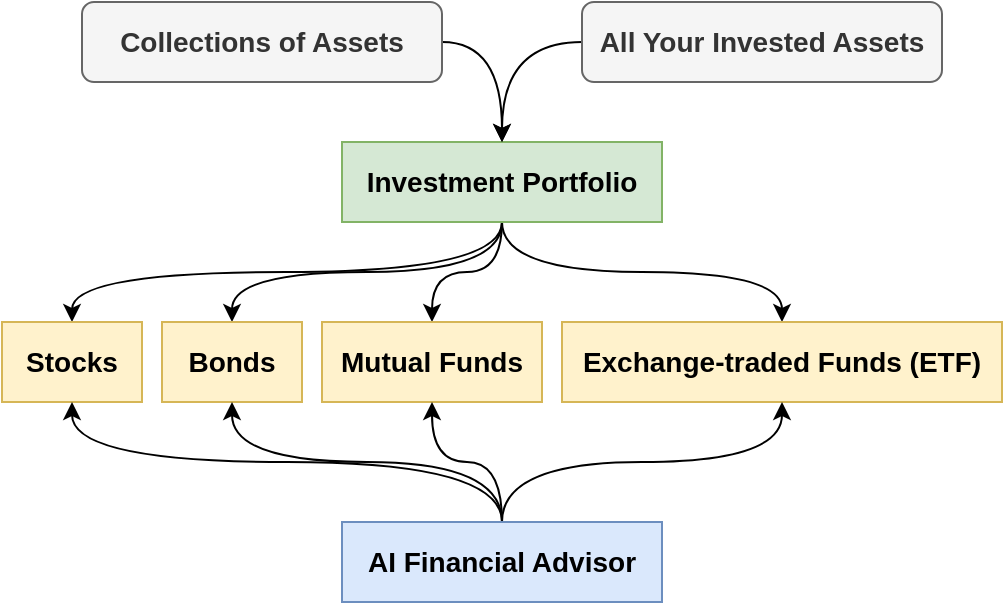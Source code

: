 <mxfile version="16.1.2" type="device" pages="3"><diagram id="9IAstAz_A3V4lzKV-kJ6" name="Finance"><mxGraphModel dx="1718" dy="1653" grid="1" gridSize="10" guides="1" tooltips="1" connect="1" arrows="1" fold="1" page="1" pageScale="1" pageWidth="850" pageHeight="1100" math="0" shadow="0"><root><mxCell id="1jKT3BJPZ-xHJ26Jl-lv-0"/><mxCell id="1jKT3BJPZ-xHJ26Jl-lv-1" parent="1jKT3BJPZ-xHJ26Jl-lv-0"/><mxCell id="1jKT3BJPZ-xHJ26Jl-lv-2" style="edgeStyle=orthogonalEdgeStyle;curved=1;orthogonalLoop=1;jettySize=auto;html=1;exitX=0.5;exitY=1;exitDx=0;exitDy=0;" edge="1" parent="1jKT3BJPZ-xHJ26Jl-lv-1" source="1jKT3BJPZ-xHJ26Jl-lv-6" target="1jKT3BJPZ-xHJ26Jl-lv-11"><mxGeometry relative="1" as="geometry"/></mxCell><mxCell id="1jKT3BJPZ-xHJ26Jl-lv-3" style="edgeStyle=orthogonalEdgeStyle;curved=1;orthogonalLoop=1;jettySize=auto;html=1;exitX=0.5;exitY=1;exitDx=0;exitDy=0;" edge="1" parent="1jKT3BJPZ-xHJ26Jl-lv-1" source="1jKT3BJPZ-xHJ26Jl-lv-6" target="1jKT3BJPZ-xHJ26Jl-lv-14"><mxGeometry relative="1" as="geometry"/></mxCell><mxCell id="1jKT3BJPZ-xHJ26Jl-lv-4" style="edgeStyle=orthogonalEdgeStyle;curved=1;orthogonalLoop=1;jettySize=auto;html=1;exitX=0.5;exitY=1;exitDx=0;exitDy=0;entryX=0.5;entryY=0;entryDx=0;entryDy=0;" edge="1" parent="1jKT3BJPZ-xHJ26Jl-lv-1" source="1jKT3BJPZ-xHJ26Jl-lv-6" target="1jKT3BJPZ-xHJ26Jl-lv-12"><mxGeometry relative="1" as="geometry"/></mxCell><mxCell id="1jKT3BJPZ-xHJ26Jl-lv-5" style="edgeStyle=orthogonalEdgeStyle;curved=1;orthogonalLoop=1;jettySize=auto;html=1;exitX=0.5;exitY=1;exitDx=0;exitDy=0;" edge="1" parent="1jKT3BJPZ-xHJ26Jl-lv-1" source="1jKT3BJPZ-xHJ26Jl-lv-6" target="1jKT3BJPZ-xHJ26Jl-lv-13"><mxGeometry relative="1" as="geometry"/></mxCell><mxCell id="1jKT3BJPZ-xHJ26Jl-lv-6" value="&lt;span style=&quot;font-size: 14px&quot;&gt;&lt;b&gt;Investment Portfolio&lt;/b&gt;&lt;/span&gt;" style="rounded=0;whiteSpace=wrap;html=1;fillColor=#d5e8d4;strokeColor=#82b366;" vertex="1" parent="1jKT3BJPZ-xHJ26Jl-lv-1"><mxGeometry x="-550" y="-330" width="160" height="40" as="geometry"/></mxCell><mxCell id="1jKT3BJPZ-xHJ26Jl-lv-7" style="edgeStyle=orthogonalEdgeStyle;curved=1;orthogonalLoop=1;jettySize=auto;html=1;exitX=0;exitY=0.5;exitDx=0;exitDy=0;" edge="1" parent="1jKT3BJPZ-xHJ26Jl-lv-1" source="1jKT3BJPZ-xHJ26Jl-lv-8" target="1jKT3BJPZ-xHJ26Jl-lv-6"><mxGeometry relative="1" as="geometry"/></mxCell><mxCell id="1jKT3BJPZ-xHJ26Jl-lv-8" value="&lt;span style=&quot;font-size: 14px&quot;&gt;&lt;b&gt;All Your Invested Assets&lt;/b&gt;&lt;/span&gt;" style="rounded=1;whiteSpace=wrap;html=1;fillColor=#f5f5f5;strokeColor=#666666;fontColor=#333333;" vertex="1" parent="1jKT3BJPZ-xHJ26Jl-lv-1"><mxGeometry x="-430" y="-400" width="180" height="40" as="geometry"/></mxCell><mxCell id="1jKT3BJPZ-xHJ26Jl-lv-9" style="edgeStyle=orthogonalEdgeStyle;curved=1;orthogonalLoop=1;jettySize=auto;html=1;exitX=1;exitY=0.5;exitDx=0;exitDy=0;entryX=0.5;entryY=0;entryDx=0;entryDy=0;" edge="1" parent="1jKT3BJPZ-xHJ26Jl-lv-1" source="1jKT3BJPZ-xHJ26Jl-lv-10" target="1jKT3BJPZ-xHJ26Jl-lv-6"><mxGeometry relative="1" as="geometry"/></mxCell><mxCell id="1jKT3BJPZ-xHJ26Jl-lv-10" value="&lt;span style=&quot;font-size: 14px&quot;&gt;&lt;b&gt;Collections of Assets&lt;/b&gt;&lt;/span&gt;" style="rounded=1;whiteSpace=wrap;html=1;fillColor=#f5f5f5;strokeColor=#666666;fontColor=#333333;" vertex="1" parent="1jKT3BJPZ-xHJ26Jl-lv-1"><mxGeometry x="-680" y="-400" width="180" height="40" as="geometry"/></mxCell><mxCell id="1jKT3BJPZ-xHJ26Jl-lv-11" value="&lt;span style=&quot;font-size: 14px&quot;&gt;&lt;b&gt;Stocks&lt;/b&gt;&lt;/span&gt;" style="rounded=0;whiteSpace=wrap;html=1;fillColor=#fff2cc;strokeColor=#d6b656;" vertex="1" parent="1jKT3BJPZ-xHJ26Jl-lv-1"><mxGeometry x="-720" y="-240" width="70" height="40" as="geometry"/></mxCell><mxCell id="1jKT3BJPZ-xHJ26Jl-lv-12" value="&lt;span style=&quot;font-size: 14px&quot;&gt;&lt;b&gt;Bonds&lt;/b&gt;&lt;/span&gt;" style="rounded=0;whiteSpace=wrap;html=1;fillColor=#fff2cc;strokeColor=#d6b656;" vertex="1" parent="1jKT3BJPZ-xHJ26Jl-lv-1"><mxGeometry x="-640" y="-240" width="70" height="40" as="geometry"/></mxCell><mxCell id="1jKT3BJPZ-xHJ26Jl-lv-13" value="&lt;span style=&quot;font-size: 14px&quot;&gt;&lt;b&gt;Mutual Funds&lt;/b&gt;&lt;/span&gt;" style="rounded=0;whiteSpace=wrap;html=1;fillColor=#fff2cc;strokeColor=#d6b656;" vertex="1" parent="1jKT3BJPZ-xHJ26Jl-lv-1"><mxGeometry x="-560" y="-240" width="110" height="40" as="geometry"/></mxCell><mxCell id="1jKT3BJPZ-xHJ26Jl-lv-14" value="&lt;span style=&quot;font-size: 14px&quot;&gt;&lt;b&gt;Exchange-traded Funds (ETF)&lt;/b&gt;&lt;/span&gt;" style="rounded=0;whiteSpace=wrap;html=1;fillColor=#fff2cc;strokeColor=#d6b656;" vertex="1" parent="1jKT3BJPZ-xHJ26Jl-lv-1"><mxGeometry x="-440" y="-240" width="220" height="40" as="geometry"/></mxCell><mxCell id="1jKT3BJPZ-xHJ26Jl-lv-15" style="edgeStyle=orthogonalEdgeStyle;curved=1;orthogonalLoop=1;jettySize=auto;html=1;exitX=0.5;exitY=0;exitDx=0;exitDy=0;" edge="1" parent="1jKT3BJPZ-xHJ26Jl-lv-1" source="1jKT3BJPZ-xHJ26Jl-lv-19" target="1jKT3BJPZ-xHJ26Jl-lv-11"><mxGeometry relative="1" as="geometry"/></mxCell><mxCell id="1jKT3BJPZ-xHJ26Jl-lv-16" style="edgeStyle=orthogonalEdgeStyle;curved=1;orthogonalLoop=1;jettySize=auto;html=1;exitX=0.5;exitY=0;exitDx=0;exitDy=0;" edge="1" parent="1jKT3BJPZ-xHJ26Jl-lv-1" source="1jKT3BJPZ-xHJ26Jl-lv-19" target="1jKT3BJPZ-xHJ26Jl-lv-12"><mxGeometry relative="1" as="geometry"/></mxCell><mxCell id="1jKT3BJPZ-xHJ26Jl-lv-17" style="edgeStyle=orthogonalEdgeStyle;curved=1;orthogonalLoop=1;jettySize=auto;html=1;exitX=0.5;exitY=0;exitDx=0;exitDy=0;" edge="1" parent="1jKT3BJPZ-xHJ26Jl-lv-1" source="1jKT3BJPZ-xHJ26Jl-lv-19" target="1jKT3BJPZ-xHJ26Jl-lv-13"><mxGeometry relative="1" as="geometry"/></mxCell><mxCell id="1jKT3BJPZ-xHJ26Jl-lv-18" style="edgeStyle=orthogonalEdgeStyle;curved=1;orthogonalLoop=1;jettySize=auto;html=1;exitX=0.5;exitY=0;exitDx=0;exitDy=0;" edge="1" parent="1jKT3BJPZ-xHJ26Jl-lv-1" source="1jKT3BJPZ-xHJ26Jl-lv-19" target="1jKT3BJPZ-xHJ26Jl-lv-14"><mxGeometry relative="1" as="geometry"/></mxCell><mxCell id="1jKT3BJPZ-xHJ26Jl-lv-19" value="&lt;span style=&quot;font-size: 14px&quot;&gt;&lt;b&gt;AI Financial Advisor&lt;/b&gt;&lt;/span&gt;" style="rounded=0;whiteSpace=wrap;html=1;fillColor=#dae8fc;strokeColor=#6c8ebf;" vertex="1" parent="1jKT3BJPZ-xHJ26Jl-lv-1"><mxGeometry x="-550" y="-140" width="160" height="40" as="geometry"/></mxCell></root></mxGraphModel></diagram><diagram id="U9Sb2pimzKwljxbg9Ng_" name="ETF"><mxGraphModel dx="1718" dy="1653" grid="1" gridSize="10" guides="1" tooltips="1" connect="1" arrows="1" fold="1" page="1" pageScale="1" pageWidth="850" pageHeight="1100" math="0" shadow="0"><root><mxCell id="0"/><mxCell id="1" parent="0"/><mxCell id="_0xIeHeP-yC7spp-bPgn-4" value="&lt;span style=&quot;font-size: 14px&quot;&gt;&lt;b&gt;Broker&lt;/b&gt;&lt;/span&gt;" style="rounded=0;whiteSpace=wrap;html=1;fillColor=#d5e8d4;strokeColor=#82b366;" vertex="1" parent="1"><mxGeometry x="-270" y="300" width="120" height="40" as="geometry"/></mxCell><mxCell id="_0xIeHeP-yC7spp-bPgn-19" style="edgeStyle=orthogonalEdgeStyle;curved=1;orthogonalLoop=1;jettySize=auto;html=1;exitX=1;exitY=0.5;exitDx=0;exitDy=0;" edge="1" parent="1" source="_0xIeHeP-yC7spp-bPgn-7" target="_0xIeHeP-yC7spp-bPgn-17"><mxGeometry relative="1" as="geometry"/></mxCell><mxCell id="_0xIeHeP-yC7spp-bPgn-7" value="&lt;span style=&quot;font-size: 14px&quot;&gt;&lt;b&gt;Buy&lt;/b&gt;&lt;/span&gt;" style="rounded=0;whiteSpace=wrap;html=1;fillColor=#d5e8d4;strokeColor=#82b366;" vertex="1" parent="1"><mxGeometry x="-650" y="275" width="80" height="40" as="geometry"/></mxCell><mxCell id="_0xIeHeP-yC7spp-bPgn-21" style="edgeStyle=orthogonalEdgeStyle;curved=1;orthogonalLoop=1;jettySize=auto;html=1;exitX=1;exitY=0.5;exitDx=0;exitDy=0;" edge="1" parent="1" source="_0xIeHeP-yC7spp-bPgn-8" target="_0xIeHeP-yC7spp-bPgn-7"><mxGeometry relative="1" as="geometry"/></mxCell><mxCell id="_0xIeHeP-yC7spp-bPgn-22" style="edgeStyle=orthogonalEdgeStyle;curved=1;orthogonalLoop=1;jettySize=auto;html=1;exitX=1;exitY=0.5;exitDx=0;exitDy=0;entryX=0;entryY=0.5;entryDx=0;entryDy=0;" edge="1" parent="1" source="_0xIeHeP-yC7spp-bPgn-8" target="_0xIeHeP-yC7spp-bPgn-16"><mxGeometry relative="1" as="geometry"/></mxCell><mxCell id="_0xIeHeP-yC7spp-bPgn-8" value="&lt;span style=&quot;font-size: 14px&quot;&gt;&lt;b&gt;You&lt;/b&gt;&lt;/span&gt;" style="rounded=0;whiteSpace=wrap;html=1;fillColor=#d5e8d4;strokeColor=#82b366;" vertex="1" parent="1"><mxGeometry x="-760" y="300" width="60" height="40" as="geometry"/></mxCell><mxCell id="_0xIeHeP-yC7spp-bPgn-13" style="edgeStyle=orthogonalEdgeStyle;orthogonalLoop=1;jettySize=auto;html=1;exitX=0;exitY=0.5;exitDx=0;exitDy=0;curved=1;" edge="1" parent="1" source="_0xIeHeP-yC7spp-bPgn-12" target="_0xIeHeP-yC7spp-bPgn-4"><mxGeometry relative="1" as="geometry"/></mxCell><mxCell id="_0xIeHeP-yC7spp-bPgn-12" value="&lt;span style=&quot;font-size: 14px&quot;&gt;&lt;b&gt;Online&lt;/b&gt;&lt;/span&gt;" style="rounded=1;whiteSpace=wrap;html=1;fillColor=#f5f5f5;strokeColor=#666666;fontColor=#333333;" vertex="1" parent="1"><mxGeometry x="-160" y="230" width="90" height="40" as="geometry"/></mxCell><mxCell id="_0xIeHeP-yC7spp-bPgn-15" style="edgeStyle=orthogonalEdgeStyle;curved=1;orthogonalLoop=1;jettySize=auto;html=1;exitX=1;exitY=0.5;exitDx=0;exitDy=0;" edge="1" parent="1" source="_0xIeHeP-yC7spp-bPgn-14" target="_0xIeHeP-yC7spp-bPgn-4"><mxGeometry relative="1" as="geometry"/></mxCell><mxCell id="_0xIeHeP-yC7spp-bPgn-14" value="&lt;span style=&quot;font-size: 14px&quot;&gt;&lt;b&gt;Phone&lt;/b&gt;&lt;/span&gt;" style="rounded=1;whiteSpace=wrap;html=1;fillColor=#f5f5f5;strokeColor=#666666;fontColor=#333333;" vertex="1" parent="1"><mxGeometry x="-340" y="230" width="90" height="40" as="geometry"/></mxCell><mxCell id="_0xIeHeP-yC7spp-bPgn-18" style="edgeStyle=orthogonalEdgeStyle;curved=1;orthogonalLoop=1;jettySize=auto;html=1;exitX=1;exitY=0.5;exitDx=0;exitDy=0;" edge="1" parent="1" source="_0xIeHeP-yC7spp-bPgn-16" target="_0xIeHeP-yC7spp-bPgn-17"><mxGeometry relative="1" as="geometry"/></mxCell><mxCell id="_0xIeHeP-yC7spp-bPgn-16" value="&lt;span style=&quot;font-size: 14px&quot;&gt;&lt;b&gt;Sell&lt;/b&gt;&lt;/span&gt;" style="rounded=0;whiteSpace=wrap;html=1;fillColor=#d5e8d4;strokeColor=#82b366;" vertex="1" parent="1"><mxGeometry x="-650" y="325" width="80" height="40" as="geometry"/></mxCell><mxCell id="_0xIeHeP-yC7spp-bPgn-20" style="edgeStyle=orthogonalEdgeStyle;curved=1;orthogonalLoop=1;jettySize=auto;html=1;exitX=1;exitY=0.5;exitDx=0;exitDy=0;" edge="1" parent="1" source="_0xIeHeP-yC7spp-bPgn-17" target="_0xIeHeP-yC7spp-bPgn-4"><mxGeometry relative="1" as="geometry"/></mxCell><mxCell id="_0xIeHeP-yC7spp-bPgn-17" value="&lt;span style=&quot;font-size: 14px&quot;&gt;&lt;b&gt;Exchange-trade Fund (ETF)&lt;/b&gt;&lt;/span&gt;" style="rounded=0;whiteSpace=wrap;html=1;fillColor=#d5e8d4;strokeColor=#82b366;" vertex="1" parent="1"><mxGeometry x="-530" y="300" width="210" height="40" as="geometry"/></mxCell><mxCell id="_0xIeHeP-yC7spp-bPgn-23" value="&lt;span style=&quot;font-size: 14px&quot;&gt;&lt;b&gt;9.30 am&lt;/b&gt;&lt;/span&gt;" style="rounded=0;whiteSpace=wrap;html=1;fillColor=#d5e8d4;strokeColor=#82b366;" vertex="1" parent="1"><mxGeometry x="-320" y="395" width="85" height="40" as="geometry"/></mxCell><mxCell id="_0xIeHeP-yC7spp-bPgn-24" value="&lt;span style=&quot;font-size: 14px&quot;&gt;&lt;b&gt;4.00 pm&lt;/b&gt;&lt;/span&gt;" style="rounded=0;whiteSpace=wrap;html=1;fillColor=#d5e8d4;strokeColor=#82b366;" vertex="1" parent="1"><mxGeometry x="-320" y="445" width="85" height="40" as="geometry"/></mxCell><mxCell id="_0xIeHeP-yC7spp-bPgn-26" style="edgeStyle=orthogonalEdgeStyle;curved=1;orthogonalLoop=1;jettySize=auto;html=1;exitX=1;exitY=0.5;exitDx=0;exitDy=0;" edge="1" parent="1" source="_0xIeHeP-yC7spp-bPgn-25" target="_0xIeHeP-yC7spp-bPgn-23"><mxGeometry relative="1" as="geometry"/></mxCell><mxCell id="_0xIeHeP-yC7spp-bPgn-27" style="edgeStyle=orthogonalEdgeStyle;curved=1;orthogonalLoop=1;jettySize=auto;html=1;exitX=1;exitY=0.5;exitDx=0;exitDy=0;" edge="1" parent="1" source="_0xIeHeP-yC7spp-bPgn-25" target="_0xIeHeP-yC7spp-bPgn-24"><mxGeometry relative="1" as="geometry"/></mxCell><mxCell id="_0xIeHeP-yC7spp-bPgn-25" value="&lt;span style=&quot;font-size: 14px&quot;&gt;&lt;b&gt;Day Trading&lt;/b&gt;&lt;/span&gt;" style="rounded=0;whiteSpace=wrap;html=1;fillColor=#d5e8d4;strokeColor=#82b366;" vertex="1" parent="1"><mxGeometry x="-475" y="415" width="105" height="40" as="geometry"/></mxCell><mxCell id="_0xIeHeP-yC7spp-bPgn-63" style="edgeStyle=orthogonalEdgeStyle;curved=1;orthogonalLoop=1;jettySize=auto;html=1;exitX=1;exitY=0.5;exitDx=0;exitDy=0;entryX=0;entryY=0.5;entryDx=0;entryDy=0;" edge="1" parent="1" source="_0xIeHeP-yC7spp-bPgn-28" target="_0xIeHeP-yC7spp-bPgn-62"><mxGeometry relative="1" as="geometry"/></mxCell><mxCell id="gmV2gkT9Y-UjQQhsJKl5-1" style="edgeStyle=orthogonalEdgeStyle;curved=1;orthogonalLoop=1;jettySize=auto;html=1;exitX=1;exitY=0.5;exitDx=0;exitDy=0;entryX=0;entryY=0.5;entryDx=0;entryDy=0;" edge="1" parent="1" source="_0xIeHeP-yC7spp-bPgn-28" target="_0xIeHeP-yC7spp-bPgn-29"><mxGeometry relative="1" as="geometry"/></mxCell><mxCell id="_0xIeHeP-yC7spp-bPgn-28" value="&lt;span style=&quot;font-size: 14px&quot;&gt;&lt;b&gt;Exchange-trade Fund (ETF)&lt;/b&gt;&lt;/span&gt;" style="rounded=0;whiteSpace=wrap;html=1;fillColor=#d5e8d4;strokeColor=#82b366;" vertex="1" parent="1"><mxGeometry x="-700" y="-10" width="210" height="40" as="geometry"/></mxCell><mxCell id="gmV2gkT9Y-UjQQhsJKl5-2" style="edgeStyle=orthogonalEdgeStyle;curved=1;orthogonalLoop=1;jettySize=auto;html=1;exitX=1;exitY=0.5;exitDx=0;exitDy=0;" edge="1" parent="1" source="_0xIeHeP-yC7spp-bPgn-29" target="_0xIeHeP-yC7spp-bPgn-58"><mxGeometry relative="1" as="geometry"/></mxCell><mxCell id="gmV2gkT9Y-UjQQhsJKl5-3" style="edgeStyle=orthogonalEdgeStyle;curved=1;orthogonalLoop=1;jettySize=auto;html=1;exitX=1;exitY=0.5;exitDx=0;exitDy=0;" edge="1" parent="1" source="_0xIeHeP-yC7spp-bPgn-29" target="_0xIeHeP-yC7spp-bPgn-57"><mxGeometry relative="1" as="geometry"/></mxCell><mxCell id="_0xIeHeP-yC7spp-bPgn-29" value="&lt;span style=&quot;font-size: 14px&quot;&gt;&lt;b&gt;Baskets of investment&lt;/b&gt;&lt;/span&gt;" style="rounded=0;whiteSpace=wrap;html=1;fillColor=#d5e8d4;strokeColor=#82b366;" vertex="1" parent="1"><mxGeometry x="-420" y="-80" width="180" height="40" as="geometry"/></mxCell><mxCell id="_0xIeHeP-yC7spp-bPgn-59" style="edgeStyle=orthogonalEdgeStyle;curved=1;orthogonalLoop=1;jettySize=auto;html=1;exitX=1;exitY=0.5;exitDx=0;exitDy=0;entryX=0.5;entryY=0;entryDx=0;entryDy=0;" edge="1" parent="1" source="_0xIeHeP-yC7spp-bPgn-31" target="_0xIeHeP-yC7spp-bPgn-29"><mxGeometry relative="1" as="geometry"/></mxCell><mxCell id="_0xIeHeP-yC7spp-bPgn-31" value="&lt;span style=&quot;font-size: 14px&quot;&gt;&lt;b&gt;Represent Ownership&lt;/b&gt;&lt;/span&gt;" style="rounded=1;whiteSpace=wrap;html=1;fillColor=#f5f5f5;strokeColor=#666666;fontColor=#333333;" vertex="1" parent="1"><mxGeometry x="-550" y="-130" width="180" height="40" as="geometry"/></mxCell><mxCell id="_0xIeHeP-yC7spp-bPgn-38" style="edgeStyle=orthogonalEdgeStyle;curved=1;orthogonalLoop=1;jettySize=auto;html=1;exitX=1;exitY=0.5;exitDx=0;exitDy=0;" edge="1" parent="1" source="_0xIeHeP-yC7spp-bPgn-35" target="_0xIeHeP-yC7spp-bPgn-25"><mxGeometry relative="1" as="geometry"/></mxCell><mxCell id="_0xIeHeP-yC7spp-bPgn-35" value="&lt;span style=&quot;font-size: 14px&quot;&gt;&lt;b&gt;Trading Session&lt;/b&gt;&lt;/span&gt;" style="rounded=0;whiteSpace=wrap;html=1;fillColor=#d5e8d4;strokeColor=#82b366;" vertex="1" parent="1"><mxGeometry x="-645" y="415" width="130" height="40" as="geometry"/></mxCell><mxCell id="_0xIeHeP-yC7spp-bPgn-37" style="edgeStyle=orthogonalEdgeStyle;curved=1;orthogonalLoop=1;jettySize=auto;html=1;exitX=1;exitY=0.5;exitDx=0;exitDy=0;" edge="1" parent="1" source="_0xIeHeP-yC7spp-bPgn-36" target="_0xIeHeP-yC7spp-bPgn-35"><mxGeometry relative="1" as="geometry"/></mxCell><mxCell id="_0xIeHeP-yC7spp-bPgn-36" value="&lt;span style=&quot;font-size: 14px&quot;&gt;&lt;b&gt;ETF&lt;/b&gt;&lt;/span&gt;" style="rounded=0;whiteSpace=wrap;html=1;fillColor=#d5e8d4;strokeColor=#82b366;" vertex="1" parent="1"><mxGeometry x="-760" y="415" width="70" height="40" as="geometry"/></mxCell><mxCell id="_0xIeHeP-yC7spp-bPgn-57" value="&lt;span style=&quot;font-size: 14px&quot;&gt;&lt;b&gt;Bonds&lt;/b&gt;&lt;/span&gt;" style="rounded=0;whiteSpace=wrap;html=1;fillColor=#fff2cc;strokeColor=#d6b656;" vertex="1" parent="1"><mxGeometry x="-200" y="-50" width="85" height="40" as="geometry"/></mxCell><mxCell id="_0xIeHeP-yC7spp-bPgn-58" value="&lt;span style=&quot;font-size: 14px&quot;&gt;&lt;b&gt;Stocks&lt;/b&gt;&lt;/span&gt;" style="rounded=0;whiteSpace=wrap;html=1;fillColor=#fff2cc;strokeColor=#d6b656;" vertex="1" parent="1"><mxGeometry x="-200" y="-110" width="85" height="40" as="geometry"/></mxCell><mxCell id="_0xIeHeP-yC7spp-bPgn-68" style="edgeStyle=orthogonalEdgeStyle;curved=1;orthogonalLoop=1;jettySize=auto;html=1;exitX=1;exitY=0.5;exitDx=0;exitDy=0;" edge="1" parent="1" source="_0xIeHeP-yC7spp-bPgn-62" target="_0xIeHeP-yC7spp-bPgn-64"><mxGeometry relative="1" as="geometry"/></mxCell><mxCell id="_0xIeHeP-yC7spp-bPgn-69" style="edgeStyle=orthogonalEdgeStyle;curved=1;orthogonalLoop=1;jettySize=auto;html=1;exitX=1;exitY=0.5;exitDx=0;exitDy=0;entryX=0;entryY=0.5;entryDx=0;entryDy=0;" edge="1" parent="1" source="_0xIeHeP-yC7spp-bPgn-62" target="_0xIeHeP-yC7spp-bPgn-65"><mxGeometry relative="1" as="geometry"/></mxCell><mxCell id="_0xIeHeP-yC7spp-bPgn-62" value="&lt;span style=&quot;font-size: 14px&quot;&gt;&lt;b&gt;Advantages&lt;/b&gt;&lt;/span&gt;" style="rounded=0;whiteSpace=wrap;html=1;fillColor=#d5e8d4;strokeColor=#82b366;" vertex="1" parent="1"><mxGeometry x="-420" y="40" width="180" height="40" as="geometry"/></mxCell><mxCell id="_0xIeHeP-yC7spp-bPgn-64" value="&lt;span style=&quot;font-size: 14px&quot;&gt;&lt;b&gt;Lower Fees&lt;/b&gt;&lt;/span&gt;" style="rounded=0;whiteSpace=wrap;html=1;fillColor=#fff2cc;strokeColor=#d6b656;" vertex="1" parent="1"><mxGeometry x="-200" y="10" width="125" height="40" as="geometry"/></mxCell><mxCell id="_0xIeHeP-yC7spp-bPgn-65" value="&lt;span style=&quot;font-size: 14px&quot;&gt;&lt;b&gt;Ease of Trade&lt;/b&gt;&lt;/span&gt;" style="rounded=0;whiteSpace=wrap;html=1;fillColor=#fff2cc;strokeColor=#d6b656;" vertex="1" parent="1"><mxGeometry x="-200" y="70" width="125" height="40" as="geometry"/></mxCell><mxCell id="gmV2gkT9Y-UjQQhsJKl5-8" style="edgeStyle=orthogonalEdgeStyle;curved=1;orthogonalLoop=1;jettySize=auto;html=1;exitX=1;exitY=0.5;exitDx=0;exitDy=0;" edge="1" parent="1" source="gmV2gkT9Y-UjQQhsJKl5-4" target="gmV2gkT9Y-UjQQhsJKl5-7"><mxGeometry relative="1" as="geometry"/></mxCell><mxCell id="gmV2gkT9Y-UjQQhsJKl5-10" style="edgeStyle=orthogonalEdgeStyle;curved=1;orthogonalLoop=1;jettySize=auto;html=1;exitX=1;exitY=0.5;exitDx=0;exitDy=0;entryX=0;entryY=0.5;entryDx=0;entryDy=0;" edge="1" parent="1" source="gmV2gkT9Y-UjQQhsJKl5-4" target="gmV2gkT9Y-UjQQhsJKl5-9"><mxGeometry relative="1" as="geometry"/></mxCell><mxCell id="gmV2gkT9Y-UjQQhsJKl5-4" value="&lt;span style=&quot;font-size: 14px&quot;&gt;&lt;b&gt;S&amp;amp;P 500&lt;/b&gt;&lt;/span&gt;" style="rounded=0;whiteSpace=wrap;html=1;fillColor=#d5e8d4;strokeColor=#82b366;" vertex="1" parent="1"><mxGeometry x="80" y="-120" width="80" height="40" as="geometry"/></mxCell><mxCell id="gmV2gkT9Y-UjQQhsJKl5-5" value="&lt;span style=&quot;font-size: 14px&quot;&gt;&lt;b&gt;Picture U.S Health Stock Market&lt;/b&gt;&lt;/span&gt;" style="rounded=1;whiteSpace=wrap;html=1;fillColor=#f5f5f5;strokeColor=#666666;fontColor=#333333;" vertex="1" parent="1"><mxGeometry x="100" y="-210" width="300" height="40" as="geometry"/></mxCell><mxCell id="gmV2gkT9Y-UjQQhsJKl5-7" value="&lt;span style=&quot;font-size: 14px&quot;&gt;&lt;b&gt;Stock Market Index&lt;/b&gt;&lt;/span&gt;" style="rounded=0;whiteSpace=wrap;html=1;fillColor=#d5e8d4;strokeColor=#82b366;" vertex="1" parent="1"><mxGeometry x="200" y="-150" width="200" height="40" as="geometry"/></mxCell><mxCell id="gmV2gkT9Y-UjQQhsJKl5-9" value="&lt;span style=&quot;font-size: 14px&quot;&gt;&lt;b&gt;Shares of 500 U.S Largest Companies&lt;/b&gt;&lt;/span&gt;" style="rounded=0;whiteSpace=wrap;html=1;fillColor=#d5e8d4;strokeColor=#82b366;" vertex="1" parent="1"><mxGeometry x="200" y="-90" width="200" height="40" as="geometry"/></mxCell><mxCell id="gmV2gkT9Y-UjQQhsJKl5-12" value="&lt;span style=&quot;font-size: 14px&quot;&gt;&lt;b&gt;500 Stocks Constitute index&lt;/b&gt;&lt;/span&gt;" style="rounded=0;whiteSpace=wrap;html=1;fillColor=#d5e8d4;strokeColor=#82b366;" vertex="1" parent="1"><mxGeometry x="80" y="-330" width="200" height="40" as="geometry"/></mxCell><mxCell id="gmV2gkT9Y-UjQQhsJKl5-13" value="&lt;span style=&quot;font-size: 14px&quot;&gt;&lt;b&gt;500 Stocks Forming index&lt;/b&gt;&lt;/span&gt;" style="rounded=0;whiteSpace=wrap;html=1;fillColor=#d5e8d4;strokeColor=#82b366;" vertex="1" parent="1"><mxGeometry x="290" y="-330" width="200" height="40" as="geometry"/></mxCell><mxCell id="gmV2gkT9Y-UjQQhsJKl5-14" value="&lt;span style=&quot;font-size: 14px&quot;&gt;&lt;b&gt;Arguably 500 Most Important Companies&lt;/b&gt;&lt;/span&gt;" style="rounded=1;whiteSpace=wrap;html=1;fillColor=#f5f5f5;strokeColor=#666666;fontColor=#333333;" vertex="1" parent="1"><mxGeometry x="100" y="-260" width="300" height="40" as="geometry"/></mxCell><mxCell id="gmV2gkT9Y-UjQQhsJKl5-17" style="edgeStyle=orthogonalEdgeStyle;curved=1;orthogonalLoop=1;jettySize=auto;html=1;exitX=1;exitY=0.5;exitDx=0;exitDy=0;" edge="1" parent="1" source="gmV2gkT9Y-UjQQhsJKl5-15" target="gmV2gkT9Y-UjQQhsJKl5-16"><mxGeometry relative="1" as="geometry"/></mxCell><mxCell id="gmV2gkT9Y-UjQQhsJKl5-15" value="&lt;span style=&quot;font-size: 14px&quot;&gt;&lt;b&gt;Index&lt;/b&gt;&lt;/span&gt;" style="rounded=0;whiteSpace=wrap;html=1;fillColor=#d5e8d4;strokeColor=#82b366;" vertex="1" parent="1"><mxGeometry x="80" y="-440" width="80" height="40" as="geometry"/></mxCell><mxCell id="gmV2gkT9Y-UjQQhsJKl5-19" style="edgeStyle=orthogonalEdgeStyle;curved=1;orthogonalLoop=1;jettySize=auto;html=1;exitX=1;exitY=0.5;exitDx=0;exitDy=0;" edge="1" parent="1" source="gmV2gkT9Y-UjQQhsJKl5-16" target="gmV2gkT9Y-UjQQhsJKl5-18"><mxGeometry relative="1" as="geometry"/></mxCell><mxCell id="gmV2gkT9Y-UjQQhsJKl5-16" value="&lt;span style=&quot;font-size: 14px&quot;&gt;&lt;b&gt;Method&lt;/b&gt;&lt;/span&gt;" style="rounded=0;whiteSpace=wrap;html=1;fillColor=#fff2cc;strokeColor=#d6b656;" vertex="1" parent="1"><mxGeometry x="200" y="-440" width="80" height="40" as="geometry"/></mxCell><mxCell id="gmV2gkT9Y-UjQQhsJKl5-21" style="edgeStyle=orthogonalEdgeStyle;curved=1;orthogonalLoop=1;jettySize=auto;html=1;exitX=1;exitY=0.5;exitDx=0;exitDy=0;" edge="1" parent="1" source="gmV2gkT9Y-UjQQhsJKl5-18" target="gmV2gkT9Y-UjQQhsJKl5-20"><mxGeometry relative="1" as="geometry"/></mxCell><mxCell id="gmV2gkT9Y-UjQQhsJKl5-18" value="&lt;span style=&quot;font-size: 14px&quot;&gt;&lt;b&gt;Tracking&lt;/b&gt;&lt;/span&gt;" style="rounded=0;whiteSpace=wrap;html=1;fillColor=#fff2cc;strokeColor=#d6b656;" vertex="1" parent="1"><mxGeometry x="320" y="-440" width="80" height="40" as="geometry"/></mxCell><mxCell id="gmV2gkT9Y-UjQQhsJKl5-24" style="edgeStyle=orthogonalEdgeStyle;curved=1;orthogonalLoop=1;jettySize=auto;html=1;exitX=1;exitY=0.5;exitDx=0;exitDy=0;" edge="1" parent="1" source="gmV2gkT9Y-UjQQhsJKl5-20" target="gmV2gkT9Y-UjQQhsJKl5-23"><mxGeometry relative="1" as="geometry"/></mxCell><mxCell id="gmV2gkT9Y-UjQQhsJKl5-20" value="&lt;span style=&quot;font-size: 14px&quot;&gt;&lt;b&gt;Performance&lt;/b&gt;&lt;/span&gt;" style="rounded=0;whiteSpace=wrap;html=1;fillColor=#fff2cc;strokeColor=#d6b656;" vertex="1" parent="1"><mxGeometry x="440" y="-440" width="120" height="40" as="geometry"/></mxCell><mxCell id="gmV2gkT9Y-UjQQhsJKl5-22" value="&lt;span style=&quot;font-size: 14px&quot;&gt;&lt;b&gt;Standarized Way&lt;/b&gt;&lt;/span&gt;" style="rounded=1;whiteSpace=wrap;html=1;fillColor=#f5f5f5;strokeColor=#666666;fontColor=#333333;" vertex="1" parent="1"><mxGeometry x="100" y="-600" width="140" height="40" as="geometry"/></mxCell><mxCell id="gmV2gkT9Y-UjQQhsJKl5-29" style="edgeStyle=orthogonalEdgeStyle;curved=1;orthogonalLoop=1;jettySize=auto;html=1;exitX=1;exitY=0.5;exitDx=0;exitDy=0;" edge="1" parent="1" source="gmV2gkT9Y-UjQQhsJKl5-23" target="gmV2gkT9Y-UjQQhsJKl5-28"><mxGeometry relative="1" as="geometry"/></mxCell><mxCell id="gmV2gkT9Y-UjQQhsJKl5-30" style="edgeStyle=orthogonalEdgeStyle;curved=1;orthogonalLoop=1;jettySize=auto;html=1;exitX=1;exitY=0.5;exitDx=0;exitDy=0;" edge="1" parent="1" source="gmV2gkT9Y-UjQQhsJKl5-23" target="gmV2gkT9Y-UjQQhsJKl5-27"><mxGeometry relative="1" as="geometry"/></mxCell><mxCell id="gmV2gkT9Y-UjQQhsJKl5-23" value="&lt;span style=&quot;font-size: 14px&quot;&gt;&lt;b&gt;Group of Assets&lt;/b&gt;&lt;/span&gt;" style="rounded=0;whiteSpace=wrap;html=1;fillColor=#fff2cc;strokeColor=#d6b656;" vertex="1" parent="1"><mxGeometry x="600" y="-440" width="130" height="40" as="geometry"/></mxCell><mxCell id="gmV2gkT9Y-UjQQhsJKl5-25" value="&lt;span style=&quot;font-size: 14px&quot;&gt;&lt;b&gt;Measure&lt;/b&gt;&lt;/span&gt;" style="rounded=0;whiteSpace=wrap;html=1;fillColor=#fff2cc;strokeColor=#d6b656;" vertex="1" parent="1"><mxGeometry x="320" y="-490" width="80" height="40" as="geometry"/></mxCell><mxCell id="gmV2gkT9Y-UjQQhsJKl5-26" value="&lt;span style=&quot;font-size: 14px&quot;&gt;&lt;b&gt;Indicator&lt;/b&gt;&lt;/span&gt;" style="rounded=0;whiteSpace=wrap;html=1;fillColor=#fff2cc;strokeColor=#d6b656;" vertex="1" parent="1"><mxGeometry x="320" y="-540" width="80" height="40" as="geometry"/></mxCell><mxCell id="gmV2gkT9Y-UjQQhsJKl5-27" value="&lt;span style=&quot;font-size: 14px&quot;&gt;&lt;b&gt;Bonds&lt;/b&gt;&lt;/span&gt;" style="rounded=0;whiteSpace=wrap;html=1;fillColor=#fff2cc;strokeColor=#d6b656;" vertex="1" parent="1"><mxGeometry x="780" y="-410" width="85" height="40" as="geometry"/></mxCell><mxCell id="gmV2gkT9Y-UjQQhsJKl5-28" value="&lt;span style=&quot;font-size: 14px&quot;&gt;&lt;b&gt;Stocks&lt;/b&gt;&lt;/span&gt;" style="rounded=0;whiteSpace=wrap;html=1;fillColor=#fff2cc;strokeColor=#d6b656;" vertex="1" parent="1"><mxGeometry x="780" y="-470" width="85" height="40" as="geometry"/></mxCell><mxCell id="gmV2gkT9Y-UjQQhsJKl5-31" value="&lt;span style=&quot;font-size: 14px&quot;&gt;&lt;b&gt;One of The World's Best Known Indexes&lt;/b&gt;&lt;/span&gt;" style="rounded=1;whiteSpace=wrap;html=1;fillColor=#f5f5f5;strokeColor=#666666;fontColor=#333333;" vertex="1" parent="1"><mxGeometry x="410" y="-260" width="300" height="40" as="geometry"/></mxCell></root></mxGraphModel></diagram><diagram id="MoaVox6G0wRUCpBhMs_g" name="DeepMarkit"><mxGraphModel dx="1718" dy="553" grid="1" gridSize="10" guides="1" tooltips="1" connect="1" arrows="1" fold="1" page="1" pageScale="1" pageWidth="850" pageHeight="1100" math="0" shadow="0"><root><mxCell id="vt59S8_wNhD96qr_BmlB-0"/><mxCell id="vt59S8_wNhD96qr_BmlB-1" parent="vt59S8_wNhD96qr_BmlB-0"/><mxCell id="H0BDuI0eVKvmYMTno3jH-2" style="edgeStyle=orthogonalEdgeStyle;curved=1;orthogonalLoop=1;jettySize=auto;html=1;exitX=0.5;exitY=0;exitDx=0;exitDy=0;" edge="1" parent="vt59S8_wNhD96qr_BmlB-1" source="H0BDuI0eVKvmYMTno3jH-0" target="H0BDuI0eVKvmYMTno3jH-1"><mxGeometry relative="1" as="geometry"/></mxCell><mxCell id="H0BDuI0eVKvmYMTno3jH-0" value="&lt;span style=&quot;font-size: 14px&quot;&gt;&lt;b&gt;User&lt;/b&gt;&lt;/span&gt;" style="rounded=0;whiteSpace=wrap;html=1;fillColor=#d5e8d4;strokeColor=#82b366;" vertex="1" parent="vt59S8_wNhD96qr_BmlB-1"><mxGeometry x="-450" y="325" width="80" height="40" as="geometry"/></mxCell><mxCell id="H0BDuI0eVKvmYMTno3jH-4" style="edgeStyle=orthogonalEdgeStyle;curved=1;orthogonalLoop=1;jettySize=auto;html=1;exitX=0.5;exitY=0;exitDx=0;exitDy=0;" edge="1" parent="vt59S8_wNhD96qr_BmlB-1" source="H0BDuI0eVKvmYMTno3jH-1" target="H0BDuI0eVKvmYMTno3jH-3"><mxGeometry relative="1" as="geometry"/></mxCell><mxCell id="H0BDuI0eVKvmYMTno3jH-1" value="&lt;span style=&quot;font-size: 14px&quot;&gt;&lt;b&gt;Wallet&lt;/b&gt;&lt;/span&gt;" style="rounded=0;whiteSpace=wrap;html=1;fillColor=#d5e8d4;strokeColor=#82b366;" vertex="1" parent="vt59S8_wNhD96qr_BmlB-1"><mxGeometry x="-450" y="262" width="80" height="40" as="geometry"/></mxCell><mxCell id="H0BDuI0eVKvmYMTno3jH-8" style="edgeStyle=orthogonalEdgeStyle;curved=1;orthogonalLoop=1;jettySize=auto;html=1;exitX=0.5;exitY=0;exitDx=0;exitDy=0;" edge="1" parent="vt59S8_wNhD96qr_BmlB-1" source="H0BDuI0eVKvmYMTno3jH-3" target="H0BDuI0eVKvmYMTno3jH-5"><mxGeometry relative="1" as="geometry"/></mxCell><mxCell id="H0BDuI0eVKvmYMTno3jH-9" style="edgeStyle=orthogonalEdgeStyle;curved=1;orthogonalLoop=1;jettySize=auto;html=1;exitX=0.5;exitY=0;exitDx=0;exitDy=0;entryX=0.5;entryY=1;entryDx=0;entryDy=0;" edge="1" parent="vt59S8_wNhD96qr_BmlB-1" source="H0BDuI0eVKvmYMTno3jH-3" target="H0BDuI0eVKvmYMTno3jH-7"><mxGeometry relative="1" as="geometry"/></mxCell><mxCell id="H0BDuI0eVKvmYMTno3jH-10" style="edgeStyle=orthogonalEdgeStyle;curved=1;orthogonalLoop=1;jettySize=auto;html=1;exitX=0.5;exitY=0;exitDx=0;exitDy=0;" edge="1" parent="vt59S8_wNhD96qr_BmlB-1" source="H0BDuI0eVKvmYMTno3jH-3" target="H0BDuI0eVKvmYMTno3jH-6"><mxGeometry relative="1" as="geometry"/></mxCell><mxCell id="H0BDuI0eVKvmYMTno3jH-3" value="&lt;span style=&quot;font-size: 14px&quot;&gt;&lt;b&gt;DeepMarket Blockchain&lt;/b&gt;&lt;/span&gt;" style="rounded=0;whiteSpace=wrap;html=1;fillColor=#d5e8d4;strokeColor=#82b366;" vertex="1" parent="vt59S8_wNhD96qr_BmlB-1"><mxGeometry x="-505" y="200" width="190" height="40" as="geometry"/></mxCell><mxCell id="H0BDuI0eVKvmYMTno3jH-12" style="edgeStyle=orthogonalEdgeStyle;curved=1;orthogonalLoop=1;jettySize=auto;html=1;exitX=0.5;exitY=0;exitDx=0;exitDy=0;" edge="1" parent="vt59S8_wNhD96qr_BmlB-1" source="H0BDuI0eVKvmYMTno3jH-5" target="H0BDuI0eVKvmYMTno3jH-11"><mxGeometry relative="1" as="geometry"/></mxCell><mxCell id="H0BDuI0eVKvmYMTno3jH-5" value="&lt;span style=&quot;font-size: 14px&quot;&gt;&lt;b&gt;Purchase&lt;/b&gt;&lt;/span&gt;" style="rounded=0;whiteSpace=wrap;html=1;fillColor=#fff2cc;strokeColor=#d6b656;" vertex="1" parent="vt59S8_wNhD96qr_BmlB-1"><mxGeometry x="-555" y="100" width="90" height="40" as="geometry"/></mxCell><mxCell id="H0BDuI0eVKvmYMTno3jH-14" style="edgeStyle=orthogonalEdgeStyle;curved=1;orthogonalLoop=1;jettySize=auto;html=1;exitX=0.5;exitY=0;exitDx=0;exitDy=0;" edge="1" parent="vt59S8_wNhD96qr_BmlB-1" source="H0BDuI0eVKvmYMTno3jH-6" target="H0BDuI0eVKvmYMTno3jH-11"><mxGeometry relative="1" as="geometry"/></mxCell><mxCell id="H0BDuI0eVKvmYMTno3jH-6" value="&lt;span style=&quot;font-size: 14px&quot;&gt;&lt;b&gt;Hold&lt;/b&gt;&lt;/span&gt;" style="rounded=0;whiteSpace=wrap;html=1;fillColor=#fff2cc;strokeColor=#d6b656;" vertex="1" parent="vt59S8_wNhD96qr_BmlB-1"><mxGeometry x="-455" y="100" width="90" height="40" as="geometry"/></mxCell><mxCell id="H0BDuI0eVKvmYMTno3jH-13" style="edgeStyle=orthogonalEdgeStyle;curved=1;orthogonalLoop=1;jettySize=auto;html=1;exitX=0.5;exitY=0;exitDx=0;exitDy=0;" edge="1" parent="vt59S8_wNhD96qr_BmlB-1" source="H0BDuI0eVKvmYMTno3jH-7" target="H0BDuI0eVKvmYMTno3jH-11"><mxGeometry relative="1" as="geometry"/></mxCell><mxCell id="H0BDuI0eVKvmYMTno3jH-7" value="&lt;span style=&quot;font-size: 14px&quot;&gt;&lt;b&gt;Retire&lt;/b&gt;&lt;/span&gt;" style="rounded=0;whiteSpace=wrap;html=1;fillColor=#fff2cc;strokeColor=#d6b656;" vertex="1" parent="vt59S8_wNhD96qr_BmlB-1"><mxGeometry x="-355" y="100" width="90" height="40" as="geometry"/></mxCell><mxCell id="H0BDuI0eVKvmYMTno3jH-11" value="&lt;span style=&quot;font-size: 14px&quot;&gt;&lt;b&gt;Carbon Offsets&lt;/b&gt;&lt;/span&gt;" style="rounded=0;whiteSpace=wrap;html=1;fillColor=#d5e8d4;strokeColor=#82b366;" vertex="1" parent="vt59S8_wNhD96qr_BmlB-1"><mxGeometry x="-555" y="10" width="290" height="40" as="geometry"/></mxCell><mxCell id="H0BDuI0eVKvmYMTno3jH-17" style="edgeStyle=orthogonalEdgeStyle;curved=1;orthogonalLoop=1;jettySize=auto;html=1;exitX=0.1;exitY=0.5;exitDx=0;exitDy=0;exitPerimeter=0;" edge="1" parent="vt59S8_wNhD96qr_BmlB-1" source="H0BDuI0eVKvmYMTno3jH-15" target="H0BDuI0eVKvmYMTno3jH-16"><mxGeometry relative="1" as="geometry"/></mxCell><mxCell id="H0BDuI0eVKvmYMTno3jH-15" value="" style="shape=curlyBracket;whiteSpace=wrap;html=1;rounded=1;flipH=1;" vertex="1" parent="vt59S8_wNhD96qr_BmlB-1"><mxGeometry x="-240" y="10" width="60" height="350" as="geometry"/></mxCell><mxCell id="H0BDuI0eVKvmYMTno3jH-16" value="&lt;b&gt;Voluntary Carbon Market (VCM)&lt;/b&gt;" style="rounded=1;whiteSpace=wrap;html=1;fillColor=#ffe6cc;strokeColor=#d79b00;" vertex="1" parent="vt59S8_wNhD96qr_BmlB-1"><mxGeometry x="-170" y="165" width="210" height="40" as="geometry"/></mxCell><mxCell id="H0BDuI0eVKvmYMTno3jH-23" style="edgeStyle=orthogonalEdgeStyle;curved=1;orthogonalLoop=1;jettySize=auto;html=1;exitX=0.1;exitY=0.5;exitDx=0;exitDy=0;exitPerimeter=0;" edge="1" parent="vt59S8_wNhD96qr_BmlB-1" source="H0BDuI0eVKvmYMTno3jH-18" target="H0BDuI0eVKvmYMTno3jH-20"><mxGeometry relative="1" as="geometry"/></mxCell><mxCell id="H0BDuI0eVKvmYMTno3jH-24" style="edgeStyle=orthogonalEdgeStyle;curved=1;orthogonalLoop=1;jettySize=auto;html=1;exitX=0.1;exitY=0.5;exitDx=0;exitDy=0;exitPerimeter=0;" edge="1" parent="vt59S8_wNhD96qr_BmlB-1" source="H0BDuI0eVKvmYMTno3jH-18" target="H0BDuI0eVKvmYMTno3jH-19"><mxGeometry relative="1" as="geometry"/></mxCell><mxCell id="H0BDuI0eVKvmYMTno3jH-25" style="edgeStyle=orthogonalEdgeStyle;curved=1;orthogonalLoop=1;jettySize=auto;html=1;exitX=0.1;exitY=0.5;exitDx=0;exitDy=0;exitPerimeter=0;" edge="1" parent="vt59S8_wNhD96qr_BmlB-1" source="H0BDuI0eVKvmYMTno3jH-18" target="H0BDuI0eVKvmYMTno3jH-21"><mxGeometry relative="1" as="geometry"/></mxCell><mxCell id="H0BDuI0eVKvmYMTno3jH-18" value="" style="shape=curlyBracket;whiteSpace=wrap;html=1;rounded=1;" vertex="1" parent="vt59S8_wNhD96qr_BmlB-1"><mxGeometry x="-640" y="10" width="70" height="350" as="geometry"/></mxCell><mxCell id="H0BDuI0eVKvmYMTno3jH-19" value="&lt;b&gt;Unlock Liquidity&lt;/b&gt;" style="rounded=1;whiteSpace=wrap;html=1;fillColor=#ffe6cc;strokeColor=#d79b00;" vertex="1" parent="vt59S8_wNhD96qr_BmlB-1"><mxGeometry x="-820" y="119.25" width="140" height="40" as="geometry"/></mxCell><mxCell id="H0BDuI0eVKvmYMTno3jH-20" value="&lt;b&gt;Transparancy&lt;/b&gt;" style="rounded=1;whiteSpace=wrap;html=1;fillColor=#ffe6cc;strokeColor=#d79b00;" vertex="1" parent="vt59S8_wNhD96qr_BmlB-1"><mxGeometry x="-820" y="164.75" width="140" height="40" as="geometry"/></mxCell><mxCell id="H0BDuI0eVKvmYMTno3jH-21" value="&lt;b&gt;Capital Efficiency&lt;/b&gt;" style="rounded=1;whiteSpace=wrap;html=1;fillColor=#ffe6cc;strokeColor=#d79b00;" vertex="1" parent="vt59S8_wNhD96qr_BmlB-1"><mxGeometry x="-820" y="210.75" width="140" height="40" as="geometry"/></mxCell><mxCell id="H0BDuI0eVKvmYMTno3jH-29" style="edgeStyle=orthogonalEdgeStyle;curved=1;orthogonalLoop=1;jettySize=auto;html=1;exitX=1;exitY=0.5;exitDx=0;exitDy=0;" edge="1" parent="vt59S8_wNhD96qr_BmlB-1" source="H0BDuI0eVKvmYMTno3jH-26" target="H0BDuI0eVKvmYMTno3jH-27"><mxGeometry relative="1" as="geometry"/></mxCell><mxCell id="H0BDuI0eVKvmYMTno3jH-30" style="edgeStyle=orthogonalEdgeStyle;curved=1;orthogonalLoop=1;jettySize=auto;html=1;exitX=1;exitY=0.5;exitDx=0;exitDy=0;" edge="1" parent="vt59S8_wNhD96qr_BmlB-1" source="H0BDuI0eVKvmYMTno3jH-26" target="H0BDuI0eVKvmYMTno3jH-28"><mxGeometry relative="1" as="geometry"/></mxCell><mxCell id="H0BDuI0eVKvmYMTno3jH-26" value="&lt;span style=&quot;font-size: 14px&quot;&gt;&lt;b&gt;DeepMarket Blockchain&lt;/b&gt;&lt;/span&gt;" style="rounded=0;whiteSpace=wrap;html=1;fillColor=#d5e8d4;strokeColor=#82b366;" vertex="1" parent="vt59S8_wNhD96qr_BmlB-1"><mxGeometry x="-750" y="440" width="190" height="40" as="geometry"/></mxCell><mxCell id="H0BDuI0eVKvmYMTno3jH-27" value="&lt;span style=&quot;font-size: 14px&quot;&gt;&lt;b&gt;Verra&lt;/b&gt;&lt;/span&gt;" style="rounded=0;whiteSpace=wrap;html=1;fillColor=#fff2cc;strokeColor=#d6b656;" vertex="1" parent="vt59S8_wNhD96qr_BmlB-1"><mxGeometry x="-520" y="410" width="120" height="40" as="geometry"/></mxCell><mxCell id="H0BDuI0eVKvmYMTno3jH-28" value="&lt;span style=&quot;font-size: 14px&quot;&gt;&lt;b&gt;Gold Standard&lt;/b&gt;&lt;/span&gt;" style="rounded=0;whiteSpace=wrap;html=1;fillColor=#fff2cc;strokeColor=#d6b656;" vertex="1" parent="vt59S8_wNhD96qr_BmlB-1"><mxGeometry x="-520" y="470" width="120" height="40" as="geometry"/></mxCell><mxCell id="H0BDuI0eVKvmYMTno3jH-34" style="edgeStyle=orthogonalEdgeStyle;curved=1;orthogonalLoop=1;jettySize=auto;html=1;exitX=0.5;exitY=1;exitDx=0;exitDy=0;" edge="1" parent="vt59S8_wNhD96qr_BmlB-1" source="H0BDuI0eVKvmYMTno3jH-31" target="H0BDuI0eVKvmYMTno3jH-33"><mxGeometry relative="1" as="geometry"/></mxCell><mxCell id="H0BDuI0eVKvmYMTno3jH-31" value="&lt;span style=&quot;font-size: 14px&quot;&gt;&lt;b&gt;Verra&lt;/b&gt;&lt;/span&gt;" style="rounded=0;whiteSpace=wrap;html=1;fillColor=#dae8fc;strokeColor=#6c8ebf;" vertex="1" parent="vt59S8_wNhD96qr_BmlB-1"><mxGeometry x="205" y="90" width="160" height="40" as="geometry"/></mxCell><mxCell id="H0BDuI0eVKvmYMTno3jH-39" style="edgeStyle=orthogonalEdgeStyle;curved=1;orthogonalLoop=1;jettySize=auto;html=1;exitX=0.5;exitY=1;exitDx=0;exitDy=0;" edge="1" parent="vt59S8_wNhD96qr_BmlB-1" source="H0BDuI0eVKvmYMTno3jH-32" target="H0BDuI0eVKvmYMTno3jH-38"><mxGeometry relative="1" as="geometry"/></mxCell><mxCell id="H0BDuI0eVKvmYMTno3jH-32" value="&lt;span style=&quot;font-size: 14px&quot;&gt;&lt;b&gt;3rd Party Crypto Instrument &amp;amp; Token&lt;/b&gt;&lt;/span&gt;" style="rounded=0;whiteSpace=wrap;html=1;fillColor=#d5e8d4;strokeColor=#82b366;" vertex="1" parent="vt59S8_wNhD96qr_BmlB-1"><mxGeometry x="150" y="230" width="270" height="40" as="geometry"/></mxCell><mxCell id="H0BDuI0eVKvmYMTno3jH-35" style="edgeStyle=orthogonalEdgeStyle;curved=1;orthogonalLoop=1;jettySize=auto;html=1;exitX=0.5;exitY=1;exitDx=0;exitDy=0;" edge="1" parent="vt59S8_wNhD96qr_BmlB-1" source="H0BDuI0eVKvmYMTno3jH-33" target="H0BDuI0eVKvmYMTno3jH-32"><mxGeometry relative="1" as="geometry"/></mxCell><mxCell id="H0BDuI0eVKvmYMTno3jH-33" value="&lt;span style=&quot;font-size: 14px&quot;&gt;&lt;b&gt;Public Consultation&lt;/b&gt;&lt;/span&gt;" style="rounded=0;whiteSpace=wrap;html=1;fillColor=#fff2cc;strokeColor=#d6b656;" vertex="1" parent="vt59S8_wNhD96qr_BmlB-1"><mxGeometry x="205" y="159.25" width="160" height="40" as="geometry"/></mxCell><mxCell id="H0BDuI0eVKvmYMTno3jH-37" style="edgeStyle=orthogonalEdgeStyle;curved=1;orthogonalLoop=1;jettySize=auto;html=1;exitX=0;exitY=0.5;exitDx=0;exitDy=0;" edge="1" parent="vt59S8_wNhD96qr_BmlB-1" source="H0BDuI0eVKvmYMTno3jH-36" target="H0BDuI0eVKvmYMTno3jH-33"><mxGeometry relative="1" as="geometry"/></mxCell><mxCell id="H0BDuI0eVKvmYMTno3jH-36" value="&lt;span style=&quot;font-size: 14px&quot;&gt;&lt;b&gt;From 3 August - 2 October 2022&lt;/b&gt;&lt;/span&gt;" style="rounded=1;whiteSpace=wrap;html=1;fillColor=#f5f5f5;strokeColor=#666666;fontColor=#333333;" vertex="1" parent="vt59S8_wNhD96qr_BmlB-1"><mxGeometry x="440" y="159.25" width="240" height="40" as="geometry"/></mxCell><mxCell id="H0BDuI0eVKvmYMTno3jH-38" value="&lt;span style=&quot;font-size: 14px&quot;&gt;&lt;b&gt;Preparing Policy for Crypto &amp;amp; Token&lt;/b&gt;&lt;/span&gt;" style="rounded=0;whiteSpace=wrap;html=1;fillColor=#f8cecc;strokeColor=#b85450;" vertex="1" parent="vt59S8_wNhD96qr_BmlB-1"><mxGeometry x="150" y="302" width="270" height="40" as="geometry"/></mxCell><mxCell id="H0BDuI0eVKvmYMTno3jH-42" style="edgeStyle=orthogonalEdgeStyle;curved=1;orthogonalLoop=1;jettySize=auto;html=1;exitX=1;exitY=0.5;exitDx=0;exitDy=0;" edge="1" parent="vt59S8_wNhD96qr_BmlB-1" source="H0BDuI0eVKvmYMTno3jH-40" target="H0BDuI0eVKvmYMTno3jH-41"><mxGeometry relative="1" as="geometry"/></mxCell><mxCell id="H0BDuI0eVKvmYMTno3jH-40" value="&lt;span style=&quot;font-size: 14px&quot;&gt;&lt;b&gt;Verra&lt;/b&gt;&lt;/span&gt;" style="rounded=0;whiteSpace=wrap;html=1;fillColor=#dae8fc;strokeColor=#6c8ebf;" vertex="1" parent="vt59S8_wNhD96qr_BmlB-1"><mxGeometry x="80" y="440" width="100" height="40" as="geometry"/></mxCell><mxCell id="H0BDuI0eVKvmYMTno3jH-45" style="edgeStyle=orthogonalEdgeStyle;curved=1;orthogonalLoop=1;jettySize=auto;html=1;exitX=1;exitY=0.5;exitDx=0;exitDy=0;" edge="1" parent="vt59S8_wNhD96qr_BmlB-1" source="H0BDuI0eVKvmYMTno3jH-41" target="H0BDuI0eVKvmYMTno3jH-43"><mxGeometry relative="1" as="geometry"/></mxCell><mxCell id="H0BDuI0eVKvmYMTno3jH-46" style="edgeStyle=orthogonalEdgeStyle;curved=1;orthogonalLoop=1;jettySize=auto;html=1;exitX=1;exitY=0.5;exitDx=0;exitDy=0;" edge="1" parent="vt59S8_wNhD96qr_BmlB-1" source="H0BDuI0eVKvmYMTno3jH-41" target="H0BDuI0eVKvmYMTno3jH-44"><mxGeometry relative="1" as="geometry"/></mxCell><mxCell id="H0BDuI0eVKvmYMTno3jH-41" value="&lt;span style=&quot;font-size: 14px&quot;&gt;&lt;b&gt;Seek Information&lt;/b&gt;&lt;/span&gt;" style="rounded=0;whiteSpace=wrap;html=1;fillColor=#fff2cc;strokeColor=#d6b656;" vertex="1" parent="vt59S8_wNhD96qr_BmlB-1"><mxGeometry x="220" y="440" width="160" height="40" as="geometry"/></mxCell><mxCell id="H0BDuI0eVKvmYMTno3jH-49" style="edgeStyle=orthogonalEdgeStyle;curved=1;orthogonalLoop=1;jettySize=auto;html=1;exitX=1;exitY=0.5;exitDx=0;exitDy=0;" edge="1" parent="vt59S8_wNhD96qr_BmlB-1" source="H0BDuI0eVKvmYMTno3jH-43" target="H0BDuI0eVKvmYMTno3jH-47"><mxGeometry relative="1" as="geometry"/></mxCell><mxCell id="H0BDuI0eVKvmYMTno3jH-43" value="&lt;span style=&quot;font-size: 14px&quot;&gt;&lt;b&gt;Identity&lt;/b&gt;&lt;/span&gt;" style="rounded=0;whiteSpace=wrap;html=1;fillColor=#d5e8d4;strokeColor=#82b366;" vertex="1" parent="vt59S8_wNhD96qr_BmlB-1"><mxGeometry x="430" y="415" width="100" height="40" as="geometry"/></mxCell><mxCell id="H0BDuI0eVKvmYMTno3jH-48" style="edgeStyle=orthogonalEdgeStyle;curved=1;orthogonalLoop=1;jettySize=auto;html=1;exitX=1;exitY=0.5;exitDx=0;exitDy=0;" edge="1" parent="vt59S8_wNhD96qr_BmlB-1" source="H0BDuI0eVKvmYMTno3jH-44" target="H0BDuI0eVKvmYMTno3jH-47"><mxGeometry relative="1" as="geometry"/></mxCell><mxCell id="H0BDuI0eVKvmYMTno3jH-44" value="&lt;span style=&quot;font-size: 14px&quot;&gt;&lt;b&gt;Implement&lt;/b&gt;&lt;/span&gt;" style="rounded=0;whiteSpace=wrap;html=1;fillColor=#d5e8d4;strokeColor=#82b366;" vertex="1" parent="vt59S8_wNhD96qr_BmlB-1"><mxGeometry x="430" y="465" width="100" height="40" as="geometry"/></mxCell><mxCell id="H0BDuI0eVKvmYMTno3jH-54" style="edgeStyle=orthogonalEdgeStyle;curved=1;orthogonalLoop=1;jettySize=auto;html=1;exitX=0.5;exitY=1;exitDx=0;exitDy=0;" edge="1" parent="vt59S8_wNhD96qr_BmlB-1" source="H0BDuI0eVKvmYMTno3jH-47" target="H0BDuI0eVKvmYMTno3jH-50"><mxGeometry relative="1" as="geometry"/></mxCell><mxCell id="H0BDuI0eVKvmYMTno3jH-47" value="&lt;span style=&quot;font-size: 14px&quot;&gt;&lt;b&gt;Anti Fraud Measure&lt;/b&gt;&lt;/span&gt;" style="rounded=0;whiteSpace=wrap;html=1;fillColor=#fff2cc;strokeColor=#d6b656;" vertex="1" parent="vt59S8_wNhD96qr_BmlB-1"><mxGeometry x="580" y="440" width="150" height="40" as="geometry"/></mxCell><mxCell id="H0BDuI0eVKvmYMTno3jH-50" value="&lt;span style=&quot;font-size: 14px&quot;&gt;&lt;b&gt;Crypto Instrument &amp;amp; Token&lt;/b&gt;&lt;/span&gt;" style="rounded=0;whiteSpace=wrap;html=1;fillColor=#d5e8d4;strokeColor=#82b366;" vertex="1" parent="vt59S8_wNhD96qr_BmlB-1"><mxGeometry x="552.5" y="520" width="205" height="40" as="geometry"/></mxCell><mxCell id="H0BDuI0eVKvmYMTno3jH-52" style="edgeStyle=orthogonalEdgeStyle;curved=1;orthogonalLoop=1;jettySize=auto;html=1;exitX=0.5;exitY=0;exitDx=0;exitDy=0;" edge="1" parent="vt59S8_wNhD96qr_BmlB-1" source="H0BDuI0eVKvmYMTno3jH-51" target="H0BDuI0eVKvmYMTno3jH-50"><mxGeometry relative="1" as="geometry"/></mxCell><mxCell id="H0BDuI0eVKvmYMTno3jH-51" value="&lt;span style=&quot;font-size: 14px&quot;&gt;&lt;b&gt;VCU Underlying/Backed&lt;/b&gt;&lt;/span&gt;" style="rounded=0;whiteSpace=wrap;html=1;fillColor=#dae8fc;strokeColor=#6c8ebf;" vertex="1" parent="vt59S8_wNhD96qr_BmlB-1"><mxGeometry x="552.5" y="590" width="205" height="40" as="geometry"/></mxCell><mxCell id="H0BDuI0eVKvmYMTno3jH-57" style="edgeStyle=orthogonalEdgeStyle;curved=1;orthogonalLoop=1;jettySize=auto;html=1;exitX=1;exitY=0.5;exitDx=0;exitDy=0;" edge="1" parent="vt59S8_wNhD96qr_BmlB-1" source="H0BDuI0eVKvmYMTno3jH-55" target="H0BDuI0eVKvmYMTno3jH-56"><mxGeometry relative="1" as="geometry"/></mxCell><mxCell id="H0BDuI0eVKvmYMTno3jH-55" value="&lt;span style=&quot;font-size: 14px&quot;&gt;&lt;b&gt;Legal &amp;amp; Policy Framework&lt;/b&gt;&lt;/span&gt;" style="rounded=0;whiteSpace=wrap;html=1;fillColor=#dae8fc;strokeColor=#6c8ebf;" vertex="1" parent="vt59S8_wNhD96qr_BmlB-1"><mxGeometry x="70" y="730" width="205" height="40" as="geometry"/></mxCell><mxCell id="H0BDuI0eVKvmYMTno3jH-61" style="edgeStyle=orthogonalEdgeStyle;curved=1;orthogonalLoop=1;jettySize=auto;html=1;exitX=1;exitY=0.5;exitDx=0;exitDy=0;entryX=0;entryY=0.5;entryDx=0;entryDy=0;" edge="1" parent="vt59S8_wNhD96qr_BmlB-1" source="H0BDuI0eVKvmYMTno3jH-56" target="H0BDuI0eVKvmYMTno3jH-58"><mxGeometry relative="1" as="geometry"/></mxCell><mxCell id="H0BDuI0eVKvmYMTno3jH-62" style="edgeStyle=orthogonalEdgeStyle;curved=1;orthogonalLoop=1;jettySize=auto;html=1;exitX=1;exitY=0.5;exitDx=0;exitDy=0;entryX=0;entryY=0.5;entryDx=0;entryDy=0;" edge="1" parent="vt59S8_wNhD96qr_BmlB-1" source="H0BDuI0eVKvmYMTno3jH-56" target="H0BDuI0eVKvmYMTno3jH-60"><mxGeometry relative="1" as="geometry"/></mxCell><mxCell id="H0BDuI0eVKvmYMTno3jH-63" style="edgeStyle=orthogonalEdgeStyle;curved=1;orthogonalLoop=1;jettySize=auto;html=1;exitX=1;exitY=0.5;exitDx=0;exitDy=0;entryX=0;entryY=0.5;entryDx=0;entryDy=0;" edge="1" parent="vt59S8_wNhD96qr_BmlB-1" source="H0BDuI0eVKvmYMTno3jH-56" target="H0BDuI0eVKvmYMTno3jH-59"><mxGeometry relative="1" as="geometry"/></mxCell><mxCell id="H0BDuI0eVKvmYMTno3jH-56" value="&lt;span style=&quot;font-size: 14px&quot;&gt;&lt;b&gt;Govern&amp;nbsp;&lt;/b&gt;&lt;/span&gt;" style="rounded=0;whiteSpace=wrap;html=1;fillColor=#fff2cc;strokeColor=#d6b656;" vertex="1" parent="vt59S8_wNhD96qr_BmlB-1"><mxGeometry x="310" y="730" width="80" height="40" as="geometry"/></mxCell><mxCell id="H0BDuI0eVKvmYMTno3jH-69" style="edgeStyle=orthogonalEdgeStyle;curved=1;orthogonalLoop=1;jettySize=auto;html=1;exitX=1;exitY=0.5;exitDx=0;exitDy=0;entryX=0;entryY=0.5;entryDx=0;entryDy=0;" edge="1" parent="vt59S8_wNhD96qr_BmlB-1" source="H0BDuI0eVKvmYMTno3jH-58" target="H0BDuI0eVKvmYMTno3jH-64"><mxGeometry relative="1" as="geometry"/></mxCell><mxCell id="H0BDuI0eVKvmYMTno3jH-58" value="&lt;span style=&quot;font-size: 14px&quot;&gt;&lt;b&gt;Creation&lt;/b&gt;&lt;/span&gt;" style="rounded=0;whiteSpace=wrap;html=1;fillColor=#d5e8d4;strokeColor=#82b366;" vertex="1" parent="vt59S8_wNhD96qr_BmlB-1"><mxGeometry x="430" y="680" width="80" height="40" as="geometry"/></mxCell><mxCell id="H0BDuI0eVKvmYMTno3jH-68" style="edgeStyle=orthogonalEdgeStyle;curved=1;orthogonalLoop=1;jettySize=auto;html=1;exitX=1;exitY=0.5;exitDx=0;exitDy=0;" edge="1" parent="vt59S8_wNhD96qr_BmlB-1" source="H0BDuI0eVKvmYMTno3jH-59" target="H0BDuI0eVKvmYMTno3jH-64"><mxGeometry relative="1" as="geometry"/></mxCell><mxCell id="H0BDuI0eVKvmYMTno3jH-59" value="&lt;span style=&quot;font-size: 14px&quot;&gt;&lt;b&gt;Marketing&lt;/b&gt;&lt;/span&gt;" style="rounded=0;whiteSpace=wrap;html=1;fillColor=#d5e8d4;strokeColor=#82b366;" vertex="1" parent="vt59S8_wNhD96qr_BmlB-1"><mxGeometry x="430" y="730" width="80" height="40" as="geometry"/></mxCell><mxCell id="H0BDuI0eVKvmYMTno3jH-67" style="edgeStyle=orthogonalEdgeStyle;curved=1;orthogonalLoop=1;jettySize=auto;html=1;exitX=1;exitY=0.5;exitDx=0;exitDy=0;entryX=0;entryY=0.5;entryDx=0;entryDy=0;" edge="1" parent="vt59S8_wNhD96qr_BmlB-1" source="H0BDuI0eVKvmYMTno3jH-60" target="H0BDuI0eVKvmYMTno3jH-64"><mxGeometry relative="1" as="geometry"/></mxCell><mxCell id="H0BDuI0eVKvmYMTno3jH-60" value="&lt;span style=&quot;font-size: 14px&quot;&gt;&lt;b&gt;Use&lt;/b&gt;&lt;/span&gt;" style="rounded=0;whiteSpace=wrap;html=1;fillColor=#d5e8d4;strokeColor=#82b366;" vertex="1" parent="vt59S8_wNhD96qr_BmlB-1"><mxGeometry x="430" y="780" width="80" height="40" as="geometry"/></mxCell><mxCell id="H0BDuI0eVKvmYMTno3jH-64" value="&lt;span style=&quot;font-size: 14px&quot;&gt;&lt;b&gt;Crypto Instrument &amp;amp; Token&lt;/b&gt;&lt;/span&gt;" style="rounded=0;whiteSpace=wrap;html=1;fillColor=#d5e8d4;strokeColor=#82b366;" vertex="1" parent="vt59S8_wNhD96qr_BmlB-1"><mxGeometry x="570" y="730" width="205" height="40" as="geometry"/></mxCell><mxCell id="H0BDuI0eVKvmYMTno3jH-66" style="edgeStyle=orthogonalEdgeStyle;curved=1;orthogonalLoop=1;jettySize=auto;html=1;exitX=0.5;exitY=1;exitDx=0;exitDy=0;" edge="1" parent="vt59S8_wNhD96qr_BmlB-1" source="H0BDuI0eVKvmYMTno3jH-65" target="H0BDuI0eVKvmYMTno3jH-64"><mxGeometry relative="1" as="geometry"/></mxCell><mxCell id="H0BDuI0eVKvmYMTno3jH-65" value="&lt;span style=&quot;font-size: 14px&quot;&gt;&lt;b&gt;VCU Underlying/Backed&lt;/b&gt;&lt;/span&gt;" style="rounded=1;whiteSpace=wrap;html=1;fillColor=#f5f5f5;strokeColor=#666666;fontColor=#333333;" vertex="1" parent="vt59S8_wNhD96qr_BmlB-1"><mxGeometry x="578.75" y="660" width="187.5" height="40" as="geometry"/></mxCell><mxCell id="H0BDuI0eVKvmYMTno3jH-72" style="edgeStyle=orthogonalEdgeStyle;curved=1;orthogonalLoop=1;jettySize=auto;html=1;exitX=1;exitY=0.5;exitDx=0;exitDy=0;" edge="1" parent="vt59S8_wNhD96qr_BmlB-1" source="H0BDuI0eVKvmYMTno3jH-70" target="H0BDuI0eVKvmYMTno3jH-71"><mxGeometry relative="1" as="geometry"/></mxCell><mxCell id="H0BDuI0eVKvmYMTno3jH-70" value="&lt;span style=&quot;font-size: 14px&quot;&gt;&lt;b&gt;Double Issuance&lt;/b&gt;&lt;/span&gt;" style="rounded=0;whiteSpace=wrap;html=1;fillColor=#dae8fc;strokeColor=#6c8ebf;" vertex="1" parent="vt59S8_wNhD96qr_BmlB-1"><mxGeometry x="70" y="850" width="130" height="40" as="geometry"/></mxCell><mxCell id="H0BDuI0eVKvmYMTno3jH-71" value="&lt;span style=&quot;font-size: 14px&quot;&gt;&lt;b&gt;More crypto instruments or tokens are issued than the corresponding quantity of underlying VCUs&lt;/b&gt;&lt;/span&gt;" style="rounded=1;whiteSpace=wrap;html=1;fillColor=#f5f5f5;strokeColor=#666666;fontColor=#333333;" vertex="1" parent="vt59S8_wNhD96qr_BmlB-1"><mxGeometry x="240" y="850" width="430" height="40" as="geometry"/></mxCell><mxCell id="H0BDuI0eVKvmYMTno3jH-75" style="edgeStyle=orthogonalEdgeStyle;curved=1;orthogonalLoop=1;jettySize=auto;html=1;exitX=1;exitY=0.5;exitDx=0;exitDy=0;" edge="1" parent="vt59S8_wNhD96qr_BmlB-1" source="H0BDuI0eVKvmYMTno3jH-73" target="H0BDuI0eVKvmYMTno3jH-74"><mxGeometry relative="1" as="geometry"/></mxCell><mxCell id="H0BDuI0eVKvmYMTno3jH-73" value="&lt;span style=&quot;font-size: 14px&quot;&gt;&lt;b&gt;Double Use&lt;/b&gt;&lt;/span&gt;" style="rounded=0;whiteSpace=wrap;html=1;fillColor=#dae8fc;strokeColor=#6c8ebf;" vertex="1" parent="vt59S8_wNhD96qr_BmlB-1"><mxGeometry x="70" y="910" width="130" height="40" as="geometry"/></mxCell><mxCell id="H0BDuI0eVKvmYMTno3jH-74" value="&lt;span style=&quot;font-size: 14px&quot;&gt;&lt;b&gt;A crypto instrument or token is consumed &lt;br&gt;more than once to offset emissions&lt;/b&gt;&lt;/span&gt;" style="rounded=1;whiteSpace=wrap;html=1;fillColor=#f5f5f5;strokeColor=#666666;fontColor=#333333;" vertex="1" parent="vt59S8_wNhD96qr_BmlB-1"><mxGeometry x="240" y="910" width="430" height="40" as="geometry"/></mxCell><mxCell id="H0BDuI0eVKvmYMTno3jH-78" style="edgeStyle=orthogonalEdgeStyle;curved=1;orthogonalLoop=1;jettySize=auto;html=1;exitX=1;exitY=0.5;exitDx=0;exitDy=0;" edge="1" parent="vt59S8_wNhD96qr_BmlB-1" source="H0BDuI0eVKvmYMTno3jH-76" target="H0BDuI0eVKvmYMTno3jH-77"><mxGeometry relative="1" as="geometry"/></mxCell><mxCell id="H0BDuI0eVKvmYMTno3jH-76" value="&lt;span style=&quot;font-size: 14px&quot;&gt;&lt;b&gt;Abstraction&lt;/b&gt;&lt;/span&gt;" style="rounded=0;whiteSpace=wrap;html=1;fillColor=#dae8fc;strokeColor=#6c8ebf;" vertex="1" parent="vt59S8_wNhD96qr_BmlB-1"><mxGeometry x="70" y="970" width="130" height="40" as="geometry"/></mxCell><mxCell id="H0BDuI0eVKvmYMTno3jH-77" value="&lt;span style=&quot;font-size: 14px&quot;&gt;&lt;b&gt;characteristics of the underlying mitigation activity may be &lt;br&gt;less visible to holders of crypto instruments and tokens&lt;/b&gt;&lt;/span&gt;" style="rounded=1;whiteSpace=wrap;html=1;fillColor=#f5f5f5;strokeColor=#666666;fontColor=#333333;" vertex="1" parent="vt59S8_wNhD96qr_BmlB-1"><mxGeometry x="240" y="970" width="430" height="40" as="geometry"/></mxCell><mxCell id="H0BDuI0eVKvmYMTno3jH-81" style="edgeStyle=orthogonalEdgeStyle;curved=1;orthogonalLoop=1;jettySize=auto;html=1;exitX=1;exitY=0.5;exitDx=0;exitDy=0;" edge="1" parent="vt59S8_wNhD96qr_BmlB-1" source="H0BDuI0eVKvmYMTno3jH-79" target="H0BDuI0eVKvmYMTno3jH-80"><mxGeometry relative="1" as="geometry"/></mxCell><mxCell id="H0BDuI0eVKvmYMTno3jH-79" value="&lt;span style=&quot;font-size: 14px&quot;&gt;&lt;b&gt;Energy Consumption&lt;/b&gt;&lt;/span&gt;" style="rounded=0;whiteSpace=wrap;html=1;fillColor=#dae8fc;strokeColor=#6c8ebf;" vertex="1" parent="vt59S8_wNhD96qr_BmlB-1"><mxGeometry x="-710" y="1540" width="130" height="40" as="geometry"/></mxCell><mxCell id="H0BDuI0eVKvmYMTno3jH-80" value="&lt;span style=&quot;font-size: 14px&quot;&gt;&lt;b&gt;The act of creating and transacting in crypto instruments or tokens may lead to a significant energy footprint.&lt;/b&gt;&lt;/span&gt;" style="rounded=1;whiteSpace=wrap;html=1;fillColor=#f5f5f5;strokeColor=#666666;fontColor=#333333;" vertex="1" parent="vt59S8_wNhD96qr_BmlB-1"><mxGeometry x="-540" y="1540" width="430" height="40" as="geometry"/></mxCell><mxCell id="H0BDuI0eVKvmYMTno3jH-88" style="edgeStyle=orthogonalEdgeStyle;curved=1;orthogonalLoop=1;jettySize=auto;html=1;exitX=0.5;exitY=1;exitDx=0;exitDy=0;" edge="1" parent="vt59S8_wNhD96qr_BmlB-1" source="H0BDuI0eVKvmYMTno3jH-82" target="H0BDuI0eVKvmYMTno3jH-86"><mxGeometry relative="1" as="geometry"/></mxCell><mxCell id="H0BDuI0eVKvmYMTno3jH-89" style="edgeStyle=orthogonalEdgeStyle;curved=1;orthogonalLoop=1;jettySize=auto;html=1;exitX=0.5;exitY=1;exitDx=0;exitDy=0;" edge="1" parent="vt59S8_wNhD96qr_BmlB-1" source="H0BDuI0eVKvmYMTno3jH-82" target="H0BDuI0eVKvmYMTno3jH-85"><mxGeometry relative="1" as="geometry"/></mxCell><mxCell id="H0BDuI0eVKvmYMTno3jH-90" style="edgeStyle=orthogonalEdgeStyle;curved=1;orthogonalLoop=1;jettySize=auto;html=1;exitX=0.5;exitY=1;exitDx=0;exitDy=0;" edge="1" parent="vt59S8_wNhD96qr_BmlB-1" source="H0BDuI0eVKvmYMTno3jH-82" target="H0BDuI0eVKvmYMTno3jH-87"><mxGeometry relative="1" as="geometry"/></mxCell><mxCell id="H0BDuI0eVKvmYMTno3jH-82" value="&lt;span style=&quot;font-size: 14px&quot;&gt;&lt;b&gt;Regulatory Uncertainty&lt;/b&gt;&lt;/span&gt;" style="rounded=0;whiteSpace=wrap;html=1;fillColor=#dae8fc;strokeColor=#6c8ebf;" vertex="1" parent="vt59S8_wNhD96qr_BmlB-1"><mxGeometry x="925" y="1100" width="170" height="40" as="geometry"/></mxCell><mxCell id="H0BDuI0eVKvmYMTno3jH-121" style="edgeStyle=orthogonalEdgeStyle;curved=1;orthogonalLoop=1;jettySize=auto;html=1;exitX=0.5;exitY=1;exitDx=0;exitDy=0;" edge="1" parent="vt59S8_wNhD96qr_BmlB-1" source="H0BDuI0eVKvmYMTno3jH-84" target="H0BDuI0eVKvmYMTno3jH-116"><mxGeometry relative="1" as="geometry"/></mxCell><mxCell id="H0BDuI0eVKvmYMTno3jH-84" value="&lt;span style=&quot;font-size: 14px&quot;&gt;&lt;b&gt;Anonymity Problem&lt;/b&gt;&lt;/span&gt;" style="rounded=0;whiteSpace=wrap;html=1;fillColor=#dae8fc;strokeColor=#6c8ebf;" vertex="1" parent="vt59S8_wNhD96qr_BmlB-1"><mxGeometry x="560" y="1100" width="170" height="40" as="geometry"/></mxCell><mxCell id="H0BDuI0eVKvmYMTno3jH-92" style="edgeStyle=orthogonalEdgeStyle;curved=1;orthogonalLoop=1;jettySize=auto;html=1;exitX=0.5;exitY=1;exitDx=0;exitDy=0;" edge="1" parent="vt59S8_wNhD96qr_BmlB-1" source="H0BDuI0eVKvmYMTno3jH-85" target="H0BDuI0eVKvmYMTno3jH-91"><mxGeometry relative="1" as="geometry"/></mxCell><mxCell id="H0BDuI0eVKvmYMTno3jH-85" value="&lt;span style=&quot;font-size: 14px&quot;&gt;&lt;b&gt;Creating&lt;/b&gt;&lt;/span&gt;" style="rounded=0;whiteSpace=wrap;html=1;fillColor=#fff2cc;strokeColor=#d6b656;" vertex="1" parent="vt59S8_wNhD96qr_BmlB-1"><mxGeometry x="850" y="1190" width="100" height="40" as="geometry"/></mxCell><mxCell id="H0BDuI0eVKvmYMTno3jH-94" style="edgeStyle=orthogonalEdgeStyle;curved=1;orthogonalLoop=1;jettySize=auto;html=1;exitX=0.5;exitY=1;exitDx=0;exitDy=0;" edge="1" parent="vt59S8_wNhD96qr_BmlB-1" source="H0BDuI0eVKvmYMTno3jH-86" target="H0BDuI0eVKvmYMTno3jH-91"><mxGeometry relative="1" as="geometry"/></mxCell><mxCell id="H0BDuI0eVKvmYMTno3jH-86" value="&lt;span style=&quot;font-size: 14px&quot;&gt;&lt;b&gt;Marketing&lt;/b&gt;&lt;/span&gt;" style="rounded=0;whiteSpace=wrap;html=1;fillColor=#fff2cc;strokeColor=#d6b656;" vertex="1" parent="vt59S8_wNhD96qr_BmlB-1"><mxGeometry x="960" y="1190" width="100" height="40" as="geometry"/></mxCell><mxCell id="H0BDuI0eVKvmYMTno3jH-93" style="edgeStyle=orthogonalEdgeStyle;curved=1;orthogonalLoop=1;jettySize=auto;html=1;exitX=0.5;exitY=1;exitDx=0;exitDy=0;" edge="1" parent="vt59S8_wNhD96qr_BmlB-1" source="H0BDuI0eVKvmYMTno3jH-87" target="H0BDuI0eVKvmYMTno3jH-91"><mxGeometry relative="1" as="geometry"/></mxCell><mxCell id="H0BDuI0eVKvmYMTno3jH-87" value="&lt;span style=&quot;font-size: 14px&quot;&gt;&lt;b&gt;Transacting&lt;/b&gt;&lt;/span&gt;" style="rounded=0;whiteSpace=wrap;html=1;fillColor=#fff2cc;strokeColor=#d6b656;" vertex="1" parent="vt59S8_wNhD96qr_BmlB-1"><mxGeometry x="1070" y="1190" width="100" height="40" as="geometry"/></mxCell><mxCell id="H0BDuI0eVKvmYMTno3jH-96" style="edgeStyle=orthogonalEdgeStyle;curved=1;orthogonalLoop=1;jettySize=auto;html=1;exitX=0.5;exitY=1;exitDx=0;exitDy=0;entryX=0.5;entryY=0;entryDx=0;entryDy=0;" edge="1" parent="vt59S8_wNhD96qr_BmlB-1" source="H0BDuI0eVKvmYMTno3jH-91" target="H0BDuI0eVKvmYMTno3jH-95"><mxGeometry relative="1" as="geometry"/></mxCell><mxCell id="H0BDuI0eVKvmYMTno3jH-91" value="&lt;span style=&quot;font-size: 14px&quot;&gt;&lt;b&gt;Crypto Instruments &amp;amp; Token&lt;/b&gt;&lt;/span&gt;" style="rounded=0;whiteSpace=wrap;html=1;fillColor=#d5e8d4;strokeColor=#82b366;" vertex="1" parent="vt59S8_wNhD96qr_BmlB-1"><mxGeometry x="900" y="1270" width="220" height="40" as="geometry"/></mxCell><mxCell id="H0BDuI0eVKvmYMTno3jH-98" style="edgeStyle=orthogonalEdgeStyle;curved=1;orthogonalLoop=1;jettySize=auto;html=1;exitX=1;exitY=0.5;exitDx=0;exitDy=0;" edge="1" parent="vt59S8_wNhD96qr_BmlB-1" source="H0BDuI0eVKvmYMTno3jH-95" target="H0BDuI0eVKvmYMTno3jH-97"><mxGeometry relative="1" as="geometry"/></mxCell><mxCell id="H0BDuI0eVKvmYMTno3jH-95" value="&lt;span style=&quot;font-size: 14px&quot;&gt;&lt;b&gt;Varies Based Local Laws&lt;/b&gt;&lt;/span&gt;" style="rounded=0;whiteSpace=wrap;html=1;fillColor=#ffe6cc;strokeColor=#d79b00;" vertex="1" parent="vt59S8_wNhD96qr_BmlB-1"><mxGeometry x="907.5" y="1340" width="205" height="40" as="geometry"/></mxCell><mxCell id="H0BDuI0eVKvmYMTno3jH-100" style="edgeStyle=orthogonalEdgeStyle;curved=1;orthogonalLoop=1;jettySize=auto;html=1;exitX=1;exitY=0.5;exitDx=0;exitDy=0;" edge="1" parent="vt59S8_wNhD96qr_BmlB-1" source="H0BDuI0eVKvmYMTno3jH-97" target="H0BDuI0eVKvmYMTno3jH-99"><mxGeometry relative="1" as="geometry"/></mxCell><mxCell id="H0BDuI0eVKvmYMTno3jH-97" value="&lt;span style=&quot;font-size: 14px&quot;&gt;&lt;b&gt;Due Dilligence&lt;/b&gt;&lt;/span&gt;" style="rounded=0;whiteSpace=wrap;html=1;fillColor=#d5e8d4;strokeColor=#82b366;" vertex="1" parent="vt59S8_wNhD96qr_BmlB-1"><mxGeometry x="1150" y="1340" width="120" height="40" as="geometry"/></mxCell><mxCell id="H0BDuI0eVKvmYMTno3jH-102" style="edgeStyle=orthogonalEdgeStyle;curved=1;orthogonalLoop=1;jettySize=auto;html=1;exitX=0.5;exitY=0;exitDx=0;exitDy=0;" edge="1" parent="vt59S8_wNhD96qr_BmlB-1" source="H0BDuI0eVKvmYMTno3jH-99" target="H0BDuI0eVKvmYMTno3jH-101"><mxGeometry relative="1" as="geometry"/></mxCell><mxCell id="H0BDuI0eVKvmYMTno3jH-99" value="&lt;span style=&quot;font-size: 14px&quot;&gt;&lt;b&gt;Ensure Compliance&lt;/b&gt;&lt;/span&gt;" style="rounded=0;whiteSpace=wrap;html=1;fillColor=#d5e8d4;strokeColor=#82b366;" vertex="1" parent="vt59S8_wNhD96qr_BmlB-1"><mxGeometry x="1310" y="1340" width="160" height="40" as="geometry"/></mxCell><mxCell id="H0BDuI0eVKvmYMTno3jH-101" value="&lt;span style=&quot;font-size: 14px&quot;&gt;&lt;b&gt;All Legal &amp;amp; Regulatory Compliance&lt;/b&gt;&lt;/span&gt;" style="rounded=0;whiteSpace=wrap;html=1;fillColor=#d5e8d4;strokeColor=#82b366;gradientColor=#33FF33;" vertex="1" parent="vt59S8_wNhD96qr_BmlB-1"><mxGeometry x="1260" y="1260" width="260" height="40" as="geometry"/></mxCell><mxCell id="H0BDuI0eVKvmYMTno3jH-109" style="edgeStyle=orthogonalEdgeStyle;curved=1;orthogonalLoop=1;jettySize=auto;html=1;exitX=0.5;exitY=1;exitDx=0;exitDy=0;entryX=0.5;entryY=0;entryDx=0;entryDy=0;" edge="1" parent="vt59S8_wNhD96qr_BmlB-1" source="H0BDuI0eVKvmYMTno3jH-103" target="H0BDuI0eVKvmYMTno3jH-104"><mxGeometry relative="1" as="geometry"/></mxCell><mxCell id="H0BDuI0eVKvmYMTno3jH-103" value="&lt;span style=&quot;font-size: 14px&quot;&gt;&lt;b&gt;Verra Registry&lt;/b&gt;&lt;/span&gt;" style="rounded=0;whiteSpace=wrap;html=1;fillColor=#dae8fc;strokeColor=#6c8ebf;" vertex="1" parent="vt59S8_wNhD96qr_BmlB-1"><mxGeometry x="-80" y="1205" width="130" height="40" as="geometry"/></mxCell><mxCell id="H0BDuI0eVKvmYMTno3jH-110" style="edgeStyle=orthogonalEdgeStyle;curved=1;orthogonalLoop=1;jettySize=auto;html=1;exitX=1;exitY=0.5;exitDx=0;exitDy=0;entryX=0;entryY=0.5;entryDx=0;entryDy=0;" edge="1" parent="vt59S8_wNhD96qr_BmlB-1" source="H0BDuI0eVKvmYMTno3jH-104" target="H0BDuI0eVKvmYMTno3jH-105"><mxGeometry relative="1" as="geometry"/></mxCell><mxCell id="H0BDuI0eVKvmYMTno3jH-111" style="edgeStyle=orthogonalEdgeStyle;curved=1;orthogonalLoop=1;jettySize=auto;html=1;exitX=1;exitY=0.5;exitDx=0;exitDy=0;entryX=0;entryY=0.5;entryDx=0;entryDy=0;" edge="1" parent="vt59S8_wNhD96qr_BmlB-1" source="H0BDuI0eVKvmYMTno3jH-104" target="H0BDuI0eVKvmYMTno3jH-108"><mxGeometry relative="1" as="geometry"/></mxCell><mxCell id="H0BDuI0eVKvmYMTno3jH-112" style="edgeStyle=orthogonalEdgeStyle;curved=1;orthogonalLoop=1;jettySize=auto;html=1;exitX=1;exitY=0.5;exitDx=0;exitDy=0;" edge="1" parent="vt59S8_wNhD96qr_BmlB-1" source="H0BDuI0eVKvmYMTno3jH-104" target="H0BDuI0eVKvmYMTno3jH-106"><mxGeometry relative="1" as="geometry"/></mxCell><mxCell id="H0BDuI0eVKvmYMTno3jH-113" style="edgeStyle=orthogonalEdgeStyle;curved=1;orthogonalLoop=1;jettySize=auto;html=1;exitX=1;exitY=0.5;exitDx=0;exitDy=0;" edge="1" parent="vt59S8_wNhD96qr_BmlB-1" source="H0BDuI0eVKvmYMTno3jH-104" target="H0BDuI0eVKvmYMTno3jH-107"><mxGeometry relative="1" as="geometry"/></mxCell><mxCell id="H0BDuI0eVKvmYMTno3jH-104" value="&lt;span style=&quot;font-size: 14px&quot;&gt;&lt;b&gt;KYC Checks&lt;/b&gt;&lt;/span&gt;" style="rounded=0;whiteSpace=wrap;html=1;fillColor=#fff2cc;strokeColor=#d6b656;" vertex="1" parent="vt59S8_wNhD96qr_BmlB-1"><mxGeometry x="-80" y="1275" width="130" height="40" as="geometry"/></mxCell><mxCell id="H0BDuI0eVKvmYMTno3jH-128" style="edgeStyle=orthogonalEdgeStyle;curved=1;orthogonalLoop=1;jettySize=auto;html=1;exitX=1;exitY=0.5;exitDx=0;exitDy=0;entryX=0;entryY=0.5;entryDx=0;entryDy=0;" edge="1" parent="vt59S8_wNhD96qr_BmlB-1" source="H0BDuI0eVKvmYMTno3jH-105" target="H0BDuI0eVKvmYMTno3jH-124"><mxGeometry relative="1" as="geometry"/></mxCell><mxCell id="H0BDuI0eVKvmYMTno3jH-105" value="&lt;span style=&quot;font-size: 14px&quot;&gt;&lt;b&gt;Anti Money Laundering&lt;/b&gt;&lt;/span&gt;" style="rounded=0;whiteSpace=wrap;html=1;fillColor=#ffe6cc;strokeColor=#d79b00;" vertex="1" parent="vt59S8_wNhD96qr_BmlB-1"><mxGeometry x="120" y="1185" width="200" height="40" as="geometry"/></mxCell><mxCell id="H0BDuI0eVKvmYMTno3jH-127" style="edgeStyle=orthogonalEdgeStyle;curved=1;orthogonalLoop=1;jettySize=auto;html=1;exitX=1;exitY=0.5;exitDx=0;exitDy=0;" edge="1" parent="vt59S8_wNhD96qr_BmlB-1" source="H0BDuI0eVKvmYMTno3jH-106" target="H0BDuI0eVKvmYMTno3jH-124"><mxGeometry relative="1" as="geometry"/></mxCell><mxCell id="H0BDuI0eVKvmYMTno3jH-106" value="&lt;span style=&quot;font-size: 14px&quot;&gt;&lt;b&gt;Anti Bribery &amp;amp; Corruption&lt;/b&gt;&lt;/span&gt;" style="rounded=0;whiteSpace=wrap;html=1;fillColor=#ffe6cc;strokeColor=#d79b00;" vertex="1" parent="vt59S8_wNhD96qr_BmlB-1"><mxGeometry x="120" y="1235" width="200" height="40" as="geometry"/></mxCell><mxCell id="H0BDuI0eVKvmYMTno3jH-126" style="edgeStyle=orthogonalEdgeStyle;curved=1;orthogonalLoop=1;jettySize=auto;html=1;exitX=1;exitY=0.5;exitDx=0;exitDy=0;" edge="1" parent="vt59S8_wNhD96qr_BmlB-1" source="H0BDuI0eVKvmYMTno3jH-107" target="H0BDuI0eVKvmYMTno3jH-124"><mxGeometry relative="1" as="geometry"/></mxCell><mxCell id="H0BDuI0eVKvmYMTno3jH-107" value="&lt;span style=&quot;font-size: 14px&quot;&gt;&lt;b&gt;Anti Terrorism Financing&lt;/b&gt;&lt;/span&gt;" style="rounded=0;whiteSpace=wrap;html=1;fillColor=#ffe6cc;strokeColor=#d79b00;" vertex="1" parent="vt59S8_wNhD96qr_BmlB-1"><mxGeometry x="120" y="1285" width="200" height="40" as="geometry"/></mxCell><mxCell id="H0BDuI0eVKvmYMTno3jH-125" style="edgeStyle=orthogonalEdgeStyle;curved=1;orthogonalLoop=1;jettySize=auto;html=1;exitX=1;exitY=0.5;exitDx=0;exitDy=0;entryX=0;entryY=0.5;entryDx=0;entryDy=0;" edge="1" parent="vt59S8_wNhD96qr_BmlB-1" source="H0BDuI0eVKvmYMTno3jH-108" target="H0BDuI0eVKvmYMTno3jH-124"><mxGeometry relative="1" as="geometry"/></mxCell><mxCell id="H0BDuI0eVKvmYMTno3jH-108" value="&lt;span style=&quot;font-size: 14px&quot;&gt;&lt;b&gt;Anti Sanction Compliance&lt;/b&gt;&lt;/span&gt;" style="rounded=0;whiteSpace=wrap;html=1;fillColor=#ffe6cc;strokeColor=#d79b00;" vertex="1" parent="vt59S8_wNhD96qr_BmlB-1"><mxGeometry x="120" y="1335" width="200" height="40" as="geometry"/></mxCell><mxCell id="H0BDuI0eVKvmYMTno3jH-123" style="edgeStyle=orthogonalEdgeStyle;curved=1;orthogonalLoop=1;jettySize=auto;html=1;exitX=0.5;exitY=1;exitDx=0;exitDy=0;" edge="1" parent="vt59S8_wNhD96qr_BmlB-1" source="H0BDuI0eVKvmYMTno3jH-116" target="H0BDuI0eVKvmYMTno3jH-122"><mxGeometry relative="1" as="geometry"/></mxCell><mxCell id="H0BDuI0eVKvmYMTno3jH-116" value="&lt;b style=&quot;font-size: 14px&quot;&gt;Crypto Instrument &amp;amp; Token&lt;/b&gt;" style="rounded=0;whiteSpace=wrap;html=1;fillColor=#d5e8d4;strokeColor=#82b366;" vertex="1" parent="vt59S8_wNhD96qr_BmlB-1"><mxGeometry x="540" y="1180" width="210" height="40" as="geometry"/></mxCell><mxCell id="H0BDuI0eVKvmYMTno3jH-122" value="&lt;b style=&quot;font-size: 14px&quot;&gt;Anonymous Naturaly&lt;br&gt;Privacy By Design&lt;/b&gt;" style="rounded=0;whiteSpace=wrap;html=1;fillColor=#d5e8d4;strokeColor=#82b366;" vertex="1" parent="vt59S8_wNhD96qr_BmlB-1"><mxGeometry x="540" y="1260" width="210" height="40" as="geometry"/></mxCell><mxCell id="H0BDuI0eVKvmYMTno3jH-129" style="edgeStyle=orthogonalEdgeStyle;curved=1;orthogonalLoop=1;jettySize=auto;html=1;exitX=1;exitY=0.5;exitDx=0;exitDy=0;" edge="1" parent="vt59S8_wNhD96qr_BmlB-1" source="H0BDuI0eVKvmYMTno3jH-124" target="H0BDuI0eVKvmYMTno3jH-122"><mxGeometry relative="1" as="geometry"/></mxCell><mxCell id="H0BDuI0eVKvmYMTno3jH-124" value="&lt;span style=&quot;font-size: 14px&quot;&gt;&lt;b&gt;Interoperability&lt;/b&gt;&lt;/span&gt;" style="rounded=0;whiteSpace=wrap;html=1;fillColor=#f8cecc;strokeColor=#b85450;" vertex="1" parent="vt59S8_wNhD96qr_BmlB-1"><mxGeometry x="365" y="1260" width="145" height="40" as="geometry"/></mxCell><mxCell id="H0BDuI0eVKvmYMTno3jH-132" style="edgeStyle=orthogonalEdgeStyle;curved=1;orthogonalLoop=1;jettySize=auto;html=1;exitX=1;exitY=0.5;exitDx=0;exitDy=0;" edge="1" parent="vt59S8_wNhD96qr_BmlB-1" source="H0BDuI0eVKvmYMTno3jH-130" target="H0BDuI0eVKvmYMTno3jH-131"><mxGeometry relative="1" as="geometry"/></mxCell><mxCell id="H0BDuI0eVKvmYMTno3jH-130" value="&lt;span style=&quot;font-size: 14px&quot;&gt;&lt;b&gt;Legal Uncertainty&lt;/b&gt;&lt;/span&gt;" style="rounded=0;whiteSpace=wrap;html=1;fillColor=#dae8fc;strokeColor=#6c8ebf;" vertex="1" parent="vt59S8_wNhD96qr_BmlB-1"><mxGeometry x="-90" y="1440" width="170" height="40" as="geometry"/></mxCell><mxCell id="H0BDuI0eVKvmYMTno3jH-134" style="edgeStyle=orthogonalEdgeStyle;curved=1;orthogonalLoop=1;jettySize=auto;html=1;exitX=1;exitY=0.5;exitDx=0;exitDy=0;entryX=0;entryY=0.5;entryDx=0;entryDy=0;" edge="1" parent="vt59S8_wNhD96qr_BmlB-1" source="H0BDuI0eVKvmYMTno3jH-131" target="H0BDuI0eVKvmYMTno3jH-133"><mxGeometry relative="1" as="geometry"/></mxCell><mxCell id="H0BDuI0eVKvmYMTno3jH-146" style="edgeStyle=orthogonalEdgeStyle;curved=1;orthogonalLoop=1;jettySize=auto;html=1;exitX=0.5;exitY=1;exitDx=0;exitDy=0;" edge="1" parent="vt59S8_wNhD96qr_BmlB-1" source="H0BDuI0eVKvmYMTno3jH-131" target="H0BDuI0eVKvmYMTno3jH-139"><mxGeometry relative="1" as="geometry"/></mxCell><mxCell id="H0BDuI0eVKvmYMTno3jH-131" value="&lt;span style=&quot;font-size: 14px&quot;&gt;&lt;b&gt;Insolvency&lt;/b&gt;&lt;/span&gt;" style="rounded=0;whiteSpace=wrap;html=1;fillColor=#fff2cc;strokeColor=#d6b656;" vertex="1" parent="vt59S8_wNhD96qr_BmlB-1"><mxGeometry x="120" y="1440" width="100" height="40" as="geometry"/></mxCell><mxCell id="H0BDuI0eVKvmYMTno3jH-144" style="edgeStyle=orthogonalEdgeStyle;curved=1;orthogonalLoop=1;jettySize=auto;html=1;exitX=0.5;exitY=1;exitDx=0;exitDy=0;" edge="1" parent="vt59S8_wNhD96qr_BmlB-1" source="H0BDuI0eVKvmYMTno3jH-133" target="H0BDuI0eVKvmYMTno3jH-135"><mxGeometry relative="1" as="geometry"/></mxCell><mxCell id="H0BDuI0eVKvmYMTno3jH-145" style="edgeStyle=orthogonalEdgeStyle;curved=1;orthogonalLoop=1;jettySize=auto;html=1;exitX=0.5;exitY=1;exitDx=0;exitDy=0;" edge="1" parent="vt59S8_wNhD96qr_BmlB-1" source="H0BDuI0eVKvmYMTno3jH-133" target="H0BDuI0eVKvmYMTno3jH-136"><mxGeometry relative="1" as="geometry"/></mxCell><mxCell id="H0BDuI0eVKvmYMTno3jH-133" value="&lt;b style=&quot;font-size: 14px&quot;&gt;Crypto Instrument &amp;amp; Token&lt;/b&gt;" style="rounded=0;whiteSpace=wrap;html=1;fillColor=#d5e8d4;strokeColor=#82b366;" vertex="1" parent="vt59S8_wNhD96qr_BmlB-1"><mxGeometry x="260" y="1440" width="210" height="40" as="geometry"/></mxCell><mxCell id="H0BDuI0eVKvmYMTno3jH-135" value="&lt;span style=&quot;font-size: 14px&quot;&gt;&lt;b&gt;Issuer&lt;/b&gt;&lt;/span&gt;" style="rounded=0;whiteSpace=wrap;html=1;fillColor=#ffe6cc;strokeColor=#d79b00;" vertex="1" parent="vt59S8_wNhD96qr_BmlB-1"><mxGeometry x="275" y="1520" width="80" height="40" as="geometry"/></mxCell><mxCell id="H0BDuI0eVKvmYMTno3jH-136" value="&lt;span style=&quot;font-size: 14px&quot;&gt;&lt;b&gt;Holder&lt;/b&gt;&lt;/span&gt;" style="rounded=0;whiteSpace=wrap;html=1;fillColor=#ffe6cc;strokeColor=#d79b00;" vertex="1" parent="vt59S8_wNhD96qr_BmlB-1"><mxGeometry x="365" y="1520" width="80" height="40" as="geometry"/></mxCell><mxCell id="H0BDuI0eVKvmYMTno3jH-141" style="edgeStyle=orthogonalEdgeStyle;curved=1;orthogonalLoop=1;jettySize=auto;html=1;exitX=1;exitY=0.5;exitDx=0;exitDy=0;" edge="1" parent="vt59S8_wNhD96qr_BmlB-1" source="H0BDuI0eVKvmYMTno3jH-139" target="H0BDuI0eVKvmYMTno3jH-140"><mxGeometry relative="1" as="geometry"/></mxCell><mxCell id="H0BDuI0eVKvmYMTno3jH-139" value="&lt;b style=&quot;font-size: 14px&quot;&gt;Claim to The VCU Underlying&lt;/b&gt;" style="rounded=0;whiteSpace=wrap;html=1;fillColor=#dae8fc;strokeColor=#6c8ebf;" vertex="1" parent="vt59S8_wNhD96qr_BmlB-1"><mxGeometry x="65" y="1618" width="210" height="40" as="geometry"/></mxCell><mxCell id="H0BDuI0eVKvmYMTno3jH-143" style="edgeStyle=orthogonalEdgeStyle;curved=1;orthogonalLoop=1;jettySize=auto;html=1;exitX=1;exitY=0.5;exitDx=0;exitDy=0;" edge="1" parent="vt59S8_wNhD96qr_BmlB-1" source="H0BDuI0eVKvmYMTno3jH-140" target="H0BDuI0eVKvmYMTno3jH-142"><mxGeometry relative="1" as="geometry"/></mxCell><mxCell id="H0BDuI0eVKvmYMTno3jH-140" value="&lt;b style=&quot;font-size: 14px&quot;&gt;Crypto Instrument &amp;amp; Token&lt;/b&gt;" style="rounded=0;whiteSpace=wrap;html=1;fillColor=#d5e8d4;strokeColor=#82b366;" vertex="1" parent="vt59S8_wNhD96qr_BmlB-1"><mxGeometry x="310" y="1618" width="210" height="40" as="geometry"/></mxCell><mxCell id="H0BDuI0eVKvmYMTno3jH-142" value="&lt;b style=&quot;font-size: 14px&quot;&gt;Obligations May Impose Verra&lt;/b&gt;" style="rounded=0;whiteSpace=wrap;html=1;fillColor=#f8cecc;strokeColor=#b85450;" vertex="1" parent="vt59S8_wNhD96qr_BmlB-1"><mxGeometry x="570" y="1618" width="220" height="40" as="geometry"/></mxCell><mxCell id="H0BDuI0eVKvmYMTno3jH-149" style="edgeStyle=orthogonalEdgeStyle;curved=1;orthogonalLoop=1;jettySize=auto;html=1;exitX=1;exitY=0.5;exitDx=0;exitDy=0;" edge="1" parent="vt59S8_wNhD96qr_BmlB-1" source="H0BDuI0eVKvmYMTno3jH-147" target="H0BDuI0eVKvmYMTno3jH-148"><mxGeometry relative="1" as="geometry"/></mxCell><mxCell id="H0BDuI0eVKvmYMTno3jH-147" value="&lt;span style=&quot;font-size: 14px&quot;&gt;&lt;b&gt;Circulated Carbon Credits&lt;/b&gt;&lt;/span&gt;" style="rounded=0;whiteSpace=wrap;html=1;fillColor=#dae8fc;strokeColor=#6c8ebf;" vertex="1" parent="vt59S8_wNhD96qr_BmlB-1"><mxGeometry x="-90" y="1690" width="210" height="40" as="geometry"/></mxCell><mxCell id="H0BDuI0eVKvmYMTno3jH-151" style="edgeStyle=orthogonalEdgeStyle;curved=1;orthogonalLoop=1;jettySize=auto;html=1;exitX=0.5;exitY=1;exitDx=0;exitDy=0;" edge="1" parent="vt59S8_wNhD96qr_BmlB-1" source="H0BDuI0eVKvmYMTno3jH-148" target="H0BDuI0eVKvmYMTno3jH-150"><mxGeometry relative="1" as="geometry"/></mxCell><mxCell id="H0BDuI0eVKvmYMTno3jH-148" value="&lt;span style=&quot;font-size: 14px&quot;&gt;&lt;b&gt;Tokenized on-blockchain&lt;/b&gt;&lt;/span&gt;" style="rounded=0;whiteSpace=wrap;html=1;fillColor=#fff2cc;strokeColor=#d6b656;" vertex="1" parent="vt59S8_wNhD96qr_BmlB-1"><mxGeometry x="160" y="1690" width="190" height="40" as="geometry"/></mxCell><mxCell id="H0BDuI0eVKvmYMTno3jH-157" style="edgeStyle=orthogonalEdgeStyle;curved=1;orthogonalLoop=1;jettySize=auto;html=1;exitX=0.5;exitY=1;exitDx=0;exitDy=0;" edge="1" parent="vt59S8_wNhD96qr_BmlB-1" source="H0BDuI0eVKvmYMTno3jH-150" target="H0BDuI0eVKvmYMTno3jH-152"><mxGeometry relative="1" as="geometry"/></mxCell><mxCell id="H0BDuI0eVKvmYMTno3jH-150" value="&lt;span style=&quot;font-size: 14px&quot;&gt;&lt;b&gt;Any Carbon Offset Platform&lt;/b&gt;&lt;/span&gt;" style="rounded=0;whiteSpace=wrap;html=1;fillColor=#d5e8d4;strokeColor=#82b366;" vertex="1" parent="vt59S8_wNhD96qr_BmlB-1"><mxGeometry x="150" y="1760" width="210" height="40" as="geometry"/></mxCell><mxCell id="H0BDuI0eVKvmYMTno3jH-154" value="" style="edgeStyle=orthogonalEdgeStyle;curved=1;orthogonalLoop=1;jettySize=auto;html=1;" edge="1" parent="vt59S8_wNhD96qr_BmlB-1" source="H0BDuI0eVKvmYMTno3jH-152" target="H0BDuI0eVKvmYMTno3jH-153"><mxGeometry relative="1" as="geometry"/></mxCell><mxCell id="H0BDuI0eVKvmYMTno3jH-152" value="&lt;b style=&quot;font-size: 14px&quot;&gt;Call Retirement Function&lt;/b&gt;" style="rounded=0;whiteSpace=wrap;html=1;fillColor=#d5e8d4;strokeColor=#82b366;" vertex="1" parent="vt59S8_wNhD96qr_BmlB-1"><mxGeometry x="165" y="1830" width="180" height="40" as="geometry"/></mxCell><mxCell id="H0BDuI0eVKvmYMTno3jH-156" style="edgeStyle=orthogonalEdgeStyle;curved=1;orthogonalLoop=1;jettySize=auto;html=1;exitX=1;exitY=0.5;exitDx=0;exitDy=0;" edge="1" parent="vt59S8_wNhD96qr_BmlB-1" source="H0BDuI0eVKvmYMTno3jH-153" target="H0BDuI0eVKvmYMTno3jH-155"><mxGeometry relative="1" as="geometry"/></mxCell><mxCell id="H0BDuI0eVKvmYMTno3jH-153" value="&lt;b style=&quot;font-size: 14px&quot;&gt;Verra Registry&lt;/b&gt;" style="rounded=0;whiteSpace=wrap;html=1;fillColor=#d5e8d4;strokeColor=#82b366;" vertex="1" parent="vt59S8_wNhD96qr_BmlB-1"><mxGeometry x="385" y="1830" width="120" height="40" as="geometry"/></mxCell><mxCell id="H0BDuI0eVKvmYMTno3jH-158" style="edgeStyle=orthogonalEdgeStyle;curved=1;orthogonalLoop=1;jettySize=auto;html=1;exitX=0.5;exitY=0;exitDx=0;exitDy=0;entryX=1;entryY=0.5;entryDx=0;entryDy=0;" edge="1" parent="vt59S8_wNhD96qr_BmlB-1" source="H0BDuI0eVKvmYMTno3jH-155" target="H0BDuI0eVKvmYMTno3jH-150"><mxGeometry relative="1" as="geometry"/></mxCell><mxCell id="H0BDuI0eVKvmYMTno3jH-155" value="&lt;b style=&quot;font-size: 14px&quot;&gt;Assign Alphanumeric Code&lt;/b&gt;" style="rounded=0;whiteSpace=wrap;html=1;fillColor=#d5e8d4;strokeColor=#82b366;" vertex="1" parent="vt59S8_wNhD96qr_BmlB-1"><mxGeometry x="545" y="1830" width="200" height="40" as="geometry"/></mxCell><mxCell id="H0BDuI0eVKvmYMTno3jH-159" value="&lt;span style=&quot;font-size: 14px&quot;&gt;&lt;b&gt;Store Alphanumeric in their blockchain&lt;/b&gt;&lt;/span&gt;" style="rounded=0;whiteSpace=wrap;html=1;fillColor=#d5e8d4;strokeColor=#82b366;" vertex="1" parent="vt59S8_wNhD96qr_BmlB-1"><mxGeometry x="170" y="1910" width="290" height="40" as="geometry"/></mxCell><mxCell id="H0BDuI0eVKvmYMTno3jH-162" style="edgeStyle=orthogonalEdgeStyle;curved=1;orthogonalLoop=1;jettySize=auto;html=1;exitX=1;exitY=0.5;exitDx=0;exitDy=0;" edge="1" parent="vt59S8_wNhD96qr_BmlB-1" source="H0BDuI0eVKvmYMTno3jH-161" target="H0BDuI0eVKvmYMTno3jH-159"><mxGeometry relative="1" as="geometry"/></mxCell><mxCell id="H0BDuI0eVKvmYMTno3jH-161" value="&lt;span style=&quot;font-size: 14px&quot;&gt;&lt;b&gt;Any Carbon Offset Platform&lt;/b&gt;&lt;/span&gt;" style="rounded=0;whiteSpace=wrap;html=1;fillColor=#d5e8d4;strokeColor=#82b366;" vertex="1" parent="vt59S8_wNhD96qr_BmlB-1"><mxGeometry x="-90" y="1910" width="210" height="40" as="geometry"/></mxCell><mxCell id="iAS80MwyePKnVWk1VsNj-2" style="edgeStyle=orthogonalEdgeStyle;curved=1;orthogonalLoop=1;jettySize=auto;html=1;exitX=1;exitY=0.5;exitDx=0;exitDy=0;" edge="1" parent="vt59S8_wNhD96qr_BmlB-1" source="iAS80MwyePKnVWk1VsNj-0" target="iAS80MwyePKnVWk1VsNj-1"><mxGeometry relative="1" as="geometry"/></mxCell><mxCell id="iAS80MwyePKnVWk1VsNj-0" value="&lt;span style=&quot;font-size: 14px&quot;&gt;&lt;b&gt;Verra&lt;/b&gt;&lt;/span&gt;" style="rounded=0;whiteSpace=wrap;html=1;fillColor=#dae8fc;strokeColor=#6c8ebf;" vertex="1" parent="vt59S8_wNhD96qr_BmlB-1"><mxGeometry x="-90" y="2000" width="90" height="40" as="geometry"/></mxCell><mxCell id="iAS80MwyePKnVWk1VsNj-4" style="edgeStyle=orthogonalEdgeStyle;curved=1;orthogonalLoop=1;jettySize=auto;html=1;exitX=1;exitY=0.5;exitDx=0;exitDy=0;" edge="1" parent="vt59S8_wNhD96qr_BmlB-1" source="iAS80MwyePKnVWk1VsNj-1" target="iAS80MwyePKnVWk1VsNj-3"><mxGeometry relative="1" as="geometry"/></mxCell><mxCell id="iAS80MwyePKnVWk1VsNj-1" value="&lt;span style=&quot;font-size: 14px&quot;&gt;&lt;b&gt;Undertake KYC Checks&lt;/b&gt;&lt;/span&gt;" style="rounded=0;whiteSpace=wrap;html=1;fillColor=#fff2cc;strokeColor=#d6b656;" vertex="1" parent="vt59S8_wNhD96qr_BmlB-1"><mxGeometry x="40" y="2000" width="190" height="40" as="geometry"/></mxCell><mxCell id="iAS80MwyePKnVWk1VsNj-6" style="edgeStyle=orthogonalEdgeStyle;curved=1;orthogonalLoop=1;jettySize=auto;html=1;exitX=1;exitY=0.5;exitDx=0;exitDy=0;" edge="1" parent="vt59S8_wNhD96qr_BmlB-1" source="iAS80MwyePKnVWk1VsNj-3" target="iAS80MwyePKnVWk1VsNj-5"><mxGeometry relative="1" as="geometry"/></mxCell><mxCell id="iAS80MwyePKnVWk1VsNj-3" value="&lt;span style=&quot;font-size: 14px&quot;&gt;&lt;b&gt;Any Platform&amp;nbsp;&lt;/b&gt;&lt;/span&gt;" style="rounded=0;whiteSpace=wrap;html=1;fillColor=#dae8fc;strokeColor=#6c8ebf;" vertex="1" parent="vt59S8_wNhD96qr_BmlB-1"><mxGeometry x="280" y="2000" width="120" height="40" as="geometry"/></mxCell><mxCell id="iAS80MwyePKnVWk1VsNj-8" style="edgeStyle=orthogonalEdgeStyle;curved=1;orthogonalLoop=1;jettySize=auto;html=1;exitX=0.5;exitY=1;exitDx=0;exitDy=0;" edge="1" parent="vt59S8_wNhD96qr_BmlB-1" source="iAS80MwyePKnVWk1VsNj-5" target="iAS80MwyePKnVWk1VsNj-7"><mxGeometry relative="1" as="geometry"/></mxCell><mxCell id="iAS80MwyePKnVWk1VsNj-5" value="&lt;span style=&quot;font-size: 14px&quot;&gt;&lt;b&gt;Wish to Issue&lt;/b&gt;&lt;/span&gt;" style="rounded=0;whiteSpace=wrap;html=1;fillColor=#dae8fc;strokeColor=#6c8ebf;" vertex="1" parent="vt59S8_wNhD96qr_BmlB-1"><mxGeometry x="440" y="2000" width="120" height="40" as="geometry"/></mxCell><mxCell id="iAS80MwyePKnVWk1VsNj-14" style="edgeStyle=orthogonalEdgeStyle;curved=1;orthogonalLoop=1;jettySize=auto;html=1;exitX=0;exitY=0.5;exitDx=0;exitDy=0;" edge="1" parent="vt59S8_wNhD96qr_BmlB-1" source="iAS80MwyePKnVWk1VsNj-7" target="iAS80MwyePKnVWk1VsNj-11"><mxGeometry relative="1" as="geometry"/></mxCell><mxCell id="iAS80MwyePKnVWk1VsNj-7" value="&lt;span style=&quot;font-size: 14px&quot;&gt;&lt;b&gt;Carbon-backed Crypto Tokens&lt;/b&gt;&lt;/span&gt;" style="rounded=0;whiteSpace=wrap;html=1;fillColor=#fff2cc;strokeColor=#d6b656;" vertex="1" parent="vt59S8_wNhD96qr_BmlB-1"><mxGeometry x="385" y="2070" width="230" height="40" as="geometry"/></mxCell><mxCell id="iAS80MwyePKnVWk1VsNj-9" value="&lt;span style=&quot;font-size: 14px&quot;&gt;&lt;b&gt;Transparent&lt;/b&gt;&lt;/span&gt;" style="rounded=0;whiteSpace=wrap;html=1;fillColor=#d5e8d4;strokeColor=#82b366;" vertex="1" parent="vt59S8_wNhD96qr_BmlB-1"><mxGeometry x="45" y="2160" width="110" height="40" as="geometry"/></mxCell><mxCell id="iAS80MwyePKnVWk1VsNj-10" value="&lt;span style=&quot;font-size: 14px&quot;&gt;&lt;b&gt;Traceable&lt;/b&gt;&lt;/span&gt;" style="rounded=0;whiteSpace=wrap;html=1;fillColor=#d5e8d4;strokeColor=#82b366;" vertex="1" parent="vt59S8_wNhD96qr_BmlB-1"><mxGeometry x="165" y="2160" width="110" height="40" as="geometry"/></mxCell><mxCell id="iAS80MwyePKnVWk1VsNj-12" style="edgeStyle=orthogonalEdgeStyle;curved=1;orthogonalLoop=1;jettySize=auto;html=1;exitX=0.5;exitY=1;exitDx=0;exitDy=0;" edge="1" parent="vt59S8_wNhD96qr_BmlB-1" source="iAS80MwyePKnVWk1VsNj-11" target="iAS80MwyePKnVWk1VsNj-9"><mxGeometry relative="1" as="geometry"/></mxCell><mxCell id="iAS80MwyePKnVWk1VsNj-13" style="edgeStyle=orthogonalEdgeStyle;curved=1;orthogonalLoop=1;jettySize=auto;html=1;exitX=0.5;exitY=1;exitDx=0;exitDy=0;" edge="1" parent="vt59S8_wNhD96qr_BmlB-1" source="iAS80MwyePKnVWk1VsNj-11" target="iAS80MwyePKnVWk1VsNj-10"><mxGeometry relative="1" as="geometry"/></mxCell><mxCell id="iAS80MwyePKnVWk1VsNj-11" value="&lt;span style=&quot;font-size: 14px&quot;&gt;&lt;b&gt;Linked with Verra&lt;/b&gt;&lt;/span&gt;" style="rounded=0;whiteSpace=wrap;html=1;fillColor=#dae8fc;strokeColor=#6c8ebf;" vertex="1" parent="vt59S8_wNhD96qr_BmlB-1"><mxGeometry x="95" y="2070" width="140" height="40" as="geometry"/></mxCell></root></mxGraphModel></diagram></mxfile>